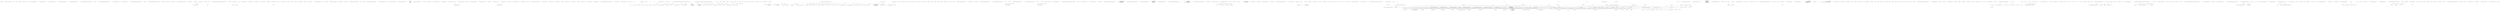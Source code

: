 digraph  {
n7 [label="CommonMark.Syntax.Block", span=""];
n0 [cluster="CommonMark.Syntax.Block.Block(CommonMark.Syntax.BlockTag, int, int)", label="Entry CommonMark.Syntax.Block.Block(CommonMark.Syntax.BlockTag, int, int)", span="9-9"];
n1 [cluster="CommonMark.Syntax.Block.Block(CommonMark.Syntax.BlockTag, int, int)", label="this.Tag = tag", span="11-11"];
n2 [cluster="CommonMark.Syntax.Block.Block(CommonMark.Syntax.BlockTag, int, int)", label="this.StartLine = startLine", span="12-12"];
n3 [cluster="CommonMark.Syntax.Block.Block(CommonMark.Syntax.BlockTag, int, int)", label="this.EndLine = startLine", span="13-13"];
n4 [cluster="CommonMark.Syntax.Block.Block(CommonMark.Syntax.BlockTag, int, int)", label="this.StartColumn = startColumn", span="14-14"];
n5 [cluster="CommonMark.Syntax.Block.Block(CommonMark.Syntax.BlockTag, int, int)", label="this.IsOpen = true", span="15-15"];
n6 [cluster="CommonMark.Syntax.Block.Block(CommonMark.Syntax.BlockTag, int, int)", label="Exit CommonMark.Syntax.Block.Block(CommonMark.Syntax.BlockTag, int, int)", span="9-9"];
m1_2 [cluster="CommonMark.CommonMarkException.CommonMarkException(string)", file="CommonMarkException.cs", label="Entry CommonMark.CommonMarkException.CommonMarkException(string)", span="26-26"];
m1_3 [cluster="CommonMark.CommonMarkException.CommonMarkException(string)", file="CommonMarkException.cs", label="Exit CommonMark.CommonMarkException.CommonMarkException(string)", span="26-26"];
m1_4 [cluster="CommonMark.CommonMarkException.CommonMarkException(string, System.Exception)", file="CommonMarkException.cs", label="Entry CommonMark.CommonMarkException.CommonMarkException(string, System.Exception)", span="27-27"];
m1_5 [cluster="CommonMark.CommonMarkException.CommonMarkException(string, System.Exception)", file="CommonMarkException.cs", label="Exit CommonMark.CommonMarkException.CommonMarkException(string, System.Exception)", span="27-27"];
m1_9 [cluster="CommonMark.CommonMarkException.CommonMarkException(string, CommonMark.Syntax.Block, System.Exception)", file="CommonMarkException.cs", label="Entry CommonMark.CommonMarkException.CommonMarkException(string, CommonMark.Syntax.Block, System.Exception)", span="32-32"];
m1_10 [cluster="CommonMark.CommonMarkException.CommonMarkException(string, CommonMark.Syntax.Block, System.Exception)", file="CommonMarkException.cs", label="this.BlockElement = block", span="34-34"];
m1_11 [cluster="CommonMark.CommonMarkException.CommonMarkException(string, CommonMark.Syntax.Block, System.Exception)", file="CommonMarkException.cs", label="Exit CommonMark.CommonMarkException.CommonMarkException(string, CommonMark.Syntax.Block, System.Exception)", span="32-32"];
m1_0 [cluster="CommonMark.CommonMarkException.CommonMarkException()", file="CommonMarkException.cs", label="Entry CommonMark.CommonMarkException.CommonMarkException()", span="25-25"];
m1_1 [cluster="CommonMark.CommonMarkException.CommonMarkException()", file="CommonMarkException.cs", label="Exit CommonMark.CommonMarkException.CommonMarkException()", span="25-25"];
m1_6 [cluster="CommonMark.CommonMarkException.CommonMarkException(string, CommonMark.Syntax.Inline, System.Exception)", file="CommonMarkException.cs", label="Entry CommonMark.CommonMarkException.CommonMarkException(string, CommonMark.Syntax.Inline, System.Exception)", span="28-28"];
m1_7 [cluster="CommonMark.CommonMarkException.CommonMarkException(string, CommonMark.Syntax.Inline, System.Exception)", file="CommonMarkException.cs", label="this.InlineElement = inline", span="30-30"];
m1_8 [cluster="CommonMark.CommonMarkException.CommonMarkException(string, CommonMark.Syntax.Inline, System.Exception)", file="CommonMarkException.cs", label="Exit CommonMark.CommonMarkException.CommonMarkException(string, CommonMark.Syntax.Inline, System.Exception)", span="28-28"];
m1_12 [file="CommonMarkException.cs", label="CommonMark.CommonMarkException", span=""];
m2_10 [cluster="object.MemberwiseClone()", file="CommonMarkSettings.cs", label="Entry object.MemberwiseClone()", span="0-0"];
m2_5 [cluster="System.Func<T, TResult>.Invoke(T)", file="CommonMarkSettings.cs", label="Entry System.Func<T, TResult>.Invoke(T)", span="0-0"];
m2_6 [cluster="CommonMark.CommonMarkException.CommonMarkException(string, System.Exception)", file="CommonMarkSettings.cs", label="Entry CommonMark.CommonMarkException.CommonMarkException(string, System.Exception)", span="27-27"];
m2_7 [cluster="CommonMark.CommonMarkSettings.Clone()", file="CommonMarkSettings.cs", label="Entry CommonMark.CommonMarkSettings.Clone()", span="72-72"];
m2_8 [cluster="CommonMark.CommonMarkSettings.Clone()", file="CommonMarkSettings.cs", label="return (CommonMarkSettings)this.MemberwiseClone();", span="74-74"];
m2_9 [cluster="CommonMark.CommonMarkSettings.Clone()", file="CommonMarkSettings.cs", label="Exit CommonMark.CommonMarkSettings.Clone()", span="72-72"];
m2_0 [cluster="lambda expression", file="CommonMarkSettings.cs", label="Entry lambda expression", span="44-54"];
m2_1 [cluster="lambda expression", file="CommonMarkSettings.cs", label="return orig(x);", span="48-48"];
m2_2 [cluster="lambda expression", file="CommonMarkSettings.cs", label=Exception, span="50-50"];
m2_3 [cluster="lambda expression", file="CommonMarkSettings.cs", label="throw new CommonMarkException(''An error occurred while executing the CommonMarkSettings.UriResolver delegate. View inner exception for details.'', ex);", span="52-52"];
m2_4 [cluster="lambda expression", file="CommonMarkSettings.cs", label="Exit lambda expression", span="44-54"];
m2_11 [file="CommonMarkSettings.cs", label=orig, span=""];
m2_12 [file="CommonMarkSettings.cs", label="CommonMark.CommonMarkSettings", span=""];
m4_10 [cluster="CommonMark.BString.bmidstr(string, int, int)", file="HtmlPrinter.cs", label="Entry CommonMark.BString.bmidstr(string, int, int)", span="40-40"];
m4_11 [cluster="CommonMark.BString.bmidstr(string, int, int)", file="HtmlPrinter.cs", label="left + len >= b.Length", span="42-42"];
m4_12 [cluster="CommonMark.BString.bmidstr(string, int, int)", file="HtmlPrinter.cs", label="return b.Substring(left);", span="43-43"];
m4_13 [cluster="CommonMark.BString.bmidstr(string, int, int)", file="HtmlPrinter.cs", label="return b.Substring(left, len);", span="45-45"];
m4_14 [cluster="CommonMark.BString.bmidstr(string, int, int)", file="HtmlPrinter.cs", label="Exit CommonMark.BString.bmidstr(string, int, int)", span="40-40"];
m4_5 [cluster="CommonMark.BString.binchr(string, int, string)", file="HtmlPrinter.cs", label="Entry CommonMark.BString.binchr(string, int, string)", span="29-29"];
m4_6 [cluster="CommonMark.BString.binchr(string, int, string)", file="HtmlPrinter.cs", label="return b0.IndexOfAny(b1.ToCharArray(), pos);", span="31-31"];
m4_7 [cluster="CommonMark.BString.binchr(string, int, string)", file="HtmlPrinter.cs", label="Exit CommonMark.BString.binchr(string, int, string)", span="29-29"];
m4_9 [cluster="string.IndexOfAny(char[], int)", file="HtmlPrinter.cs", label="Entry string.IndexOfAny(char[], int)", span="0-0"];
m4_0 [cluster="CommonMark.BString.bchar(string, int)", file="HtmlPrinter.cs", label="Entry CommonMark.BString.bchar(string, int)", span="16-16"];
m4_1 [cluster="CommonMark.BString.bchar(string, int)", file="HtmlPrinter.cs", label="data.Length <= pos", span="18-18"];
m4_3 [cluster="CommonMark.BString.bchar(string, int)", file="HtmlPrinter.cs", label="return data[pos];", span="20-20"];
m4_2 [cluster="CommonMark.BString.bchar(string, int)", file="HtmlPrinter.cs", label="return null;", span="19-19"];
m4_4 [cluster="CommonMark.BString.bchar(string, int)", file="HtmlPrinter.cs", label="Exit CommonMark.BString.bchar(string, int)", span="16-16"];
m4_16 [cluster="string.Substring(int, int)", file="HtmlPrinter.cs", label="Entry string.Substring(int, int)", span="0-0"];
m4_15 [cluster="string.Substring(int)", file="HtmlPrinter.cs", label="Entry string.Substring(int)", span="0-0"];
m4_8 [cluster="string.ToCharArray()", file="HtmlPrinter.cs", label="Entry string.ToCharArray()", span="0-0"];
m5_9 [cluster="CommonMark.Syntax.Inline.Inline(string)", file="Inline.cs", label="Entry CommonMark.Syntax.Inline.Inline(string)", span="23-23"];
m5_10 [cluster="CommonMark.Syntax.Inline.Inline(string)", file="Inline.cs", label="this.LiteralContent = content", span="28-28"];
m5_11 [cluster="CommonMark.Syntax.Inline.Inline(string)", file="Inline.cs", label="Exit CommonMark.Syntax.Inline.Inline(string)", span="23-23"];
m5_5 [cluster="CommonMark.Syntax.Inline.Inline(CommonMark.Syntax.InlineTag, string)", file="Inline.cs", label="Entry CommonMark.Syntax.Inline.Inline(CommonMark.Syntax.InlineTag, string)", span="17-17"];
m5_6 [cluster="CommonMark.Syntax.Inline.Inline(CommonMark.Syntax.InlineTag, string)", file="Inline.cs", label="this.Tag = tag", span="19-19"];
m5_7 [cluster="CommonMark.Syntax.Inline.Inline(CommonMark.Syntax.InlineTag, string)", file="Inline.cs", label="this.LiteralContent = content", span="20-20"];
m5_8 [cluster="CommonMark.Syntax.Inline.Inline(CommonMark.Syntax.InlineTag, string)", file="Inline.cs", label="Exit CommonMark.Syntax.Inline.Inline(CommonMark.Syntax.InlineTag, string)", span="17-17"];
m5_0 [cluster="CommonMark.Syntax.Inline.Inline()", file="Inline.cs", label="Entry CommonMark.Syntax.Inline.Inline()", span="8-8"];
m5_1 [cluster="CommonMark.Syntax.Inline.Inline()", file="Inline.cs", label="Exit CommonMark.Syntax.Inline.Inline()", span="8-8"];
m5_12 [cluster="CommonMark.Syntax.Inline.Inline(CommonMark.Syntax.InlineTag, CommonMark.Syntax.Inline)", file="Inline.cs", label="Entry CommonMark.Syntax.Inline.Inline(CommonMark.Syntax.InlineTag, CommonMark.Syntax.Inline)", span="31-31"];
m5_13 [cluster="CommonMark.Syntax.Inline.Inline(CommonMark.Syntax.InlineTag, CommonMark.Syntax.Inline)", file="Inline.cs", label="this.Tag = tag", span="33-33"];
m5_14 [cluster="CommonMark.Syntax.Inline.Inline(CommonMark.Syntax.InlineTag, CommonMark.Syntax.Inline)", file="Inline.cs", label="this.FirstChild = content", span="34-34"];
m5_15 [cluster="CommonMark.Syntax.Inline.Inline(CommonMark.Syntax.InlineTag, CommonMark.Syntax.Inline)", file="Inline.cs", label="Exit CommonMark.Syntax.Inline.Inline(CommonMark.Syntax.InlineTag, CommonMark.Syntax.Inline)", span="31-31"];
m5_2 [cluster="CommonMark.Syntax.Inline.Inline(CommonMark.Syntax.InlineTag)", file="Inline.cs", label="Entry CommonMark.Syntax.Inline.Inline(CommonMark.Syntax.InlineTag)", span="12-12"];
m5_3 [cluster="CommonMark.Syntax.Inline.Inline(CommonMark.Syntax.InlineTag)", file="Inline.cs", label="this.Tag = tag", span="14-14"];
m5_4 [cluster="CommonMark.Syntax.Inline.Inline(CommonMark.Syntax.InlineTag)", file="Inline.cs", label="Exit CommonMark.Syntax.Inline.Inline(CommonMark.Syntax.InlineTag)", span="12-12"];
m5_16 [cluster="CommonMark.Syntax.Inline.CreateLink(CommonMark.Syntax.Inline, string, string)", file="Inline.cs", label="Entry CommonMark.Syntax.Inline.CreateLink(CommonMark.Syntax.Inline, string, string)", span="37-37"];
m5_17 [cluster="CommonMark.Syntax.Inline.CreateLink(CommonMark.Syntax.Inline, string, string)", color=green, community=0, file="Inline.cs", label="return new Inline()\r\n            {\r\n                Tag = InlineTag.Link,\r\n                FirstChild = label,\r\n                TargetUrl = url,\r\n                LiteralContent = title\r\n            };", prediction=0, span="63-69"];
m5_23 [cluster="CommonMark.Syntax.Inline.CreateLink(CommonMark.Syntax.Inline, string, string)", file="Inline.cs", label="Exit CommonMark.Syntax.Inline.CreateLink(CommonMark.Syntax.Inline, string, string)", span="37-37"];
m5_24 [file="Inline.cs", label="CommonMark.Syntax.Inline", span=""];
m7_10 [cluster="CommonMark.Tests.Helpers.Tidy(string)", file="InlineMethods.cs", label="Entry CommonMark.Tests.Helpers.Tidy(string)", span="42-42"];
m7_12 [cluster="CommonMark.Tests.EmphasisTests.UnderscoreWithinEmphasis2()", file="InlineMethods.cs", label="Entry CommonMark.Tests.EmphasisTests.UnderscoreWithinEmphasis2()", span="33-33"];
m7_13 [cluster="CommonMark.Tests.EmphasisTests.UnderscoreWithinEmphasis2()", file="InlineMethods.cs", label="var commonMark = Helpers.Normalize(''*a _b _c d_ e*'')", span="38-38"];
m7_14 [cluster="CommonMark.Tests.EmphasisTests.UnderscoreWithinEmphasis2()", file="InlineMethods.cs", label="var expected = Helpers.Normalize(''<p><em>a _b <em>c d</em> e</em></p>'')", span="39-39"];
m7_15 [cluster="CommonMark.Tests.EmphasisTests.UnderscoreWithinEmphasis2()", file="InlineMethods.cs", label="var actual = CommonMarkConverter.Convert(commonMark)", span="42-42"];
m7_17 [cluster="CommonMark.Tests.EmphasisTests.UnderscoreWithinEmphasis2()", file="InlineMethods.cs", label="Assert.AreEqual(Helpers.Tidy(expected), Helpers.Tidy(actual))", span="46-46"];
m7_16 [cluster="CommonMark.Tests.EmphasisTests.UnderscoreWithinEmphasis2()", file="InlineMethods.cs", label="Helpers.LogValue(''Actual'', actual)", span="45-45"];
m7_18 [cluster="CommonMark.Tests.EmphasisTests.UnderscoreWithinEmphasis2()", file="InlineMethods.cs", label="Exit CommonMark.Tests.EmphasisTests.UnderscoreWithinEmphasis2()", span="33-33"];
m7_0 [cluster="CommonMark.Tests.EmphasisTests.UnderscoreWithinEmphasis()", file="InlineMethods.cs", label="Entry CommonMark.Tests.EmphasisTests.UnderscoreWithinEmphasis()", span="14-14"];
m7_1 [cluster="CommonMark.Tests.EmphasisTests.UnderscoreWithinEmphasis()", file="InlineMethods.cs", label="var commonMark = Helpers.Normalize(''*_*_'')", span="20-20"];
m7_2 [cluster="CommonMark.Tests.EmphasisTests.UnderscoreWithinEmphasis()", file="InlineMethods.cs", label="var expected = Helpers.Normalize(''<p><em>_</em>_</p>'')", span="21-21"];
m7_3 [cluster="CommonMark.Tests.EmphasisTests.UnderscoreWithinEmphasis()", file="InlineMethods.cs", label="var actual = CommonMarkConverter.Convert(commonMark)", span="24-24"];
m7_5 [cluster="CommonMark.Tests.EmphasisTests.UnderscoreWithinEmphasis()", file="InlineMethods.cs", label="Assert.AreEqual(Helpers.Tidy(expected), Helpers.Tidy(actual))", span="28-28"];
m7_4 [cluster="CommonMark.Tests.EmphasisTests.UnderscoreWithinEmphasis()", file="InlineMethods.cs", label="Helpers.LogValue(''Actual'', actual)", span="27-27"];
m7_6 [cluster="CommonMark.Tests.EmphasisTests.UnderscoreWithinEmphasis()", file="InlineMethods.cs", label="Exit CommonMark.Tests.EmphasisTests.UnderscoreWithinEmphasis()", span="14-14"];
m7_7 [cluster="CommonMark.Tests.Helpers.Normalize(string)", file="InlineMethods.cs", label="Entry CommonMark.Tests.Helpers.Normalize(string)", span="35-35"];
m7_11 [cluster="Unk.AreEqual", file="InlineMethods.cs", label="Entry Unk.AreEqual", span=""];
m7_8 [cluster="CommonMark.CommonMarkConverter.Convert(string, CommonMark.CommonMarkSettings)", file="InlineMethods.cs", label="Entry CommonMark.CommonMarkConverter.Convert(string, CommonMark.CommonMarkSettings)", span="207-207"];
m7_9 [cluster="CommonMark.Tests.Helpers.LogValue(string, string)", file="InlineMethods.cs", label="Entry CommonMark.Tests.Helpers.LogValue(string, string)", span="98-98"];
m12_81 [cluster="System.IO.TextWriter.WriteLine(string, object)", file="Printer.cs", label="Entry System.IO.TextWriter.WriteLine(string, object)", span="0-0"];
m12_23 [cluster="System.Text.StringBuilder.Append(string)", file="Printer.cs", label="Entry System.Text.StringBuilder.Append(string)", span="0-0"];
m12_76 [cluster="string.String(char, int)", file="Printer.cs", label="Entry string.String(char, int)", span="0-0"];
m12_87 [cluster="System.Collections.Generic.Stack<T>.Pop()", file="Printer.cs", label="Entry System.Collections.Generic.Stack<T>.Pop()", span="0-0"];
m12_22 [cluster="System.Text.StringBuilder.StringBuilder()", file="Printer.cs", label="Entry System.Text.StringBuilder.StringBuilder()", span="0-0"];
m12_125 [cluster="System.Enum.ToString()", file="Printer.cs", label="Entry System.Enum.ToString()", span="0-0"];
m12_25 [cluster="System.Text.StringBuilder.ToString()", file="Printer.cs", label="Entry System.Text.StringBuilder.ToString()", span="0-0"];
m12_80 [cluster="System.IO.TextWriter.WriteLine(string, object, object)", file="Printer.cs", label="Entry System.IO.TextWriter.WriteLine(string, object, object)", span="0-0"];
m12_24 [cluster="System.Text.StringBuilder.Append(char)", file="Printer.cs", label="Entry System.Text.StringBuilder.Append(char)", span="0-0"];
m12_83 [cluster="CommonMark.CommonMarkException.CommonMarkException(string, CommonMark.Syntax.Block, System.Exception)", file="Printer.cs", label="Entry CommonMark.CommonMarkException.CommonMarkException(string, CommonMark.Syntax.Block, System.Exception)", span="32-32"];
m12_82 [cluster="CommonMark.Syntax.StringContent.ToString()", file="Printer.cs", label="Entry CommonMark.Syntax.StringContent.ToString()", span="50-50"];
m12_0 [cluster="CommonMark.Formatter.Printer.format_str(string)", file="Printer.cs", label="Entry CommonMark.Formatter.Printer.format_str(string)", span="9-9"];
m12_1 [cluster="CommonMark.Formatter.Printer.format_str(string)", file="Printer.cs", label="s == null", span="11-11"];
m12_4 [cluster="CommonMark.Formatter.Printer.format_str(string)", file="Printer.cs", label="int len = s.Length", span="15-15"];
m12_9 [cluster="CommonMark.Formatter.Printer.format_str(string)", file="Printer.cs", label="c = s[pos]", span="21-21"];
m12_2 [cluster="CommonMark.Formatter.Printer.format_str(string)", file="Printer.cs", label="return string.Empty;", span="12-12"];
m12_3 [cluster="CommonMark.Formatter.Printer.format_str(string)", file="Printer.cs", label="int pos = 0", span="14-14"];
m12_8 [cluster="CommonMark.Formatter.Printer.format_str(string)", file="Printer.cs", label="pos < len", span="19-19"];
m12_18 [cluster="CommonMark.Formatter.Printer.format_str(string)", file="Printer.cs", label="pos++", span="37-37"];
m12_5 [cluster="CommonMark.Formatter.Printer.format_str(string)", file="Printer.cs", label="StringBuilder result = new StringBuilder()", span="16-16"];
m12_6 [cluster="CommonMark.Formatter.Printer.format_str(string)", file="Printer.cs", label="char c", span="17-17"];
m12_7 [cluster="CommonMark.Formatter.Printer.format_str(string)", file="Printer.cs", label="result.Append(''\'''')", span="18-18"];
m12_12 [cluster="CommonMark.Formatter.Printer.format_str(string)", file="Printer.cs", label="result.Append(''\\n'')", span="25-25"];
m12_14 [cluster="CommonMark.Formatter.Printer.format_str(string)", file="Printer.cs", label="result.Append(''\\\'''')", span="28-28"];
m12_16 [cluster="CommonMark.Formatter.Printer.format_str(string)", file="Printer.cs", label="result.Append(''\\\\'')", span="31-31"];
m12_17 [cluster="CommonMark.Formatter.Printer.format_str(string)", file="Printer.cs", label="result.Append(c)", span="34-34"];
m12_19 [cluster="CommonMark.Formatter.Printer.format_str(string)", file="Printer.cs", label="result.Append(''\'''')", span="39-39"];
m12_20 [cluster="CommonMark.Formatter.Printer.format_str(string)", file="Printer.cs", label="return result.ToString();", span="40-40"];
m12_10 [cluster="CommonMark.Formatter.Printer.format_str(string)", file="Printer.cs", label=c, span="22-22"];
m12_11 [cluster="CommonMark.Formatter.Printer.format_str(string)", file="Printer.cs", label="'\n'", span="24-24"];
m12_13 [cluster="CommonMark.Formatter.Printer.format_str(string)", file="Printer.cs", label="''''", span="27-27"];
m12_15 [cluster="CommonMark.Formatter.Printer.format_str(string)", file="Printer.cs", label="'\\'", span="30-30"];
m12_21 [cluster="CommonMark.Formatter.Printer.format_str(string)", file="Printer.cs", label="Exit CommonMark.Formatter.Printer.format_str(string)", span="9-9"];
m12_78 [cluster="System.IO.TextWriter.WriteLine(string)", file="Printer.cs", label="Entry System.IO.TextWriter.WriteLine(string)", span="0-0"];
m12_124 [cluster="CommonMark.Formatter.Printer.PrintInlines(System.IO.TextWriter, CommonMark.Syntax.Inline, int, System.Collections.Generic.Stack<CommonMark.Formatter.Printer.InlineStackEntry>)", file="Printer.cs", label="Exit CommonMark.Formatter.Printer.PrintInlines(System.IO.TextWriter, CommonMark.Syntax.Inline, int, System.Collections.Generic.Stack<CommonMark.Formatter.Printer.InlineStackEntry>)", span="155-155"];
m12_84 [cluster="CommonMark.Formatter.Printer.PrintInlines(System.IO.TextWriter, CommonMark.Syntax.Inline, int, System.Collections.Generic.Stack<CommonMark.Formatter.Printer.InlineStackEntry>)", file="Printer.cs", label="Entry CommonMark.Formatter.Printer.PrintInlines(System.IO.TextWriter, CommonMark.Syntax.Inline, int, System.Collections.Generic.Stack<CommonMark.Formatter.Printer.InlineStackEntry>)", span="155-155"];
m12_88 [cluster="CommonMark.Formatter.Printer.PrintInlines(System.IO.TextWriter, CommonMark.Syntax.Inline, int, System.Collections.Generic.Stack<CommonMark.Formatter.Printer.InlineStackEntry>)", file="Printer.cs", label="inline != null", span="157-157"];
m12_89 [cluster="CommonMark.Formatter.Printer.PrintInlines(System.IO.TextWriter, CommonMark.Syntax.Inline, int, System.Collections.Generic.Stack<CommonMark.Formatter.Printer.InlineStackEntry>)", file="Printer.cs", label="writer.Write(new string(' ', indent))", span="159-159"];
m12_90 [cluster="CommonMark.Formatter.Printer.PrintInlines(System.IO.TextWriter, CommonMark.Syntax.Inline, int, System.Collections.Generic.Stack<CommonMark.Formatter.Printer.InlineStackEntry>)", file="Printer.cs", label="inline.Tag", span="161-161"];
m12_92 [cluster="CommonMark.Formatter.Printer.PrintInlines(System.IO.TextWriter, CommonMark.Syntax.Inline, int, System.Collections.Generic.Stack<CommonMark.Formatter.Printer.InlineStackEntry>)", file="Printer.cs", label="writer.WriteLine(''str {0}'', format_str(inline.LiteralContent))", span="164-164"];
m12_94 [cluster="CommonMark.Formatter.Printer.PrintInlines(System.IO.TextWriter, CommonMark.Syntax.Inline, int, System.Collections.Generic.Stack<CommonMark.Formatter.Printer.InlineStackEntry>)", file="Printer.cs", label="writer.WriteLine(''linebreak'')", span="168-168"];
m12_96 [cluster="CommonMark.Formatter.Printer.PrintInlines(System.IO.TextWriter, CommonMark.Syntax.Inline, int, System.Collections.Generic.Stack<CommonMark.Formatter.Printer.InlineStackEntry>)", file="Printer.cs", label="writer.WriteLine(''softbreak'')", span="172-172"];
m12_98 [cluster="CommonMark.Formatter.Printer.PrintInlines(System.IO.TextWriter, CommonMark.Syntax.Inline, int, System.Collections.Generic.Stack<CommonMark.Formatter.Printer.InlineStackEntry>)", file="Printer.cs", label="writer.WriteLine(''code {0}'', format_str(inline.LiteralContent))", span="176-176"];
m12_100 [cluster="CommonMark.Formatter.Printer.PrintInlines(System.IO.TextWriter, CommonMark.Syntax.Inline, int, System.Collections.Generic.Stack<CommonMark.Formatter.Printer.InlineStackEntry>)", file="Printer.cs", label="writer.WriteLine(''html {0}'', format_str(inline.LiteralContent))", span="180-180"];
m12_102 [cluster="CommonMark.Formatter.Printer.PrintInlines(System.IO.TextWriter, CommonMark.Syntax.Inline, int, System.Collections.Generic.Stack<CommonMark.Formatter.Printer.InlineStackEntry>)", color=green, community=0, file="Printer.cs", label="writer.WriteLine(''link url={0} title={1}'',\r\n                               format_str(inline.TargetUrl),\r\n                               format_str(inline.LiteralContent))", prediction=1, span="184-186"];
m12_104 [cluster="CommonMark.Formatter.Printer.PrintInlines(System.IO.TextWriter, CommonMark.Syntax.Inline, int, System.Collections.Generic.Stack<CommonMark.Formatter.Printer.InlineStackEntry>)", color=green, community=0, file="Printer.cs", label="writer.WriteLine(''image url={0} title={1}'',\r\n                               format_str(inline.TargetUrl),\r\n                               format_str(inline.LiteralContent))", prediction=1, span="190-192"];
m12_106 [cluster="CommonMark.Formatter.Printer.PrintInlines(System.IO.TextWriter, CommonMark.Syntax.Inline, int, System.Collections.Generic.Stack<CommonMark.Formatter.Printer.InlineStackEntry>)", file="Printer.cs", label="writer.WriteLine(''strong'')", span="196-196"];
m12_108 [cluster="CommonMark.Formatter.Printer.PrintInlines(System.IO.TextWriter, CommonMark.Syntax.Inline, int, System.Collections.Generic.Stack<CommonMark.Formatter.Printer.InlineStackEntry>)", file="Printer.cs", label="writer.WriteLine(''emph'')", span="200-200"];
m12_110 [cluster="CommonMark.Formatter.Printer.PrintInlines(System.IO.TextWriter, CommonMark.Syntax.Inline, int, System.Collections.Generic.Stack<CommonMark.Formatter.Printer.InlineStackEntry>)", file="Printer.cs", label="writer.WriteLine(''del'')", span="204-204"];
m12_111 [cluster="CommonMark.Formatter.Printer.PrintInlines(System.IO.TextWriter, CommonMark.Syntax.Inline, int, System.Collections.Generic.Stack<CommonMark.Formatter.Printer.InlineStackEntry>)", file="Printer.cs", label="writer.WriteLine(''unknown: '' + inline.Tag.ToString())", span="208-208"];
m12_112 [cluster="CommonMark.Formatter.Printer.PrintInlines(System.IO.TextWriter, CommonMark.Syntax.Inline, int, System.Collections.Generic.Stack<CommonMark.Formatter.Printer.InlineStackEntry>)", file="Printer.cs", label="inline.FirstChild != null", span="212-212"];
m12_113 [cluster="CommonMark.Formatter.Printer.PrintInlines(System.IO.TextWriter, CommonMark.Syntax.Inline, int, System.Collections.Generic.Stack<CommonMark.Formatter.Printer.InlineStackEntry>)", file="Printer.cs", label="inline.NextSibling != null", span="214-214"];
m12_114 [cluster="CommonMark.Formatter.Printer.PrintInlines(System.IO.TextWriter, CommonMark.Syntax.Inline, int, System.Collections.Generic.Stack<CommonMark.Formatter.Printer.InlineStackEntry>)", file="Printer.cs", label="stack.Push(new InlineStackEntry(indent, inline.NextSibling))", span="215-215"];
m12_115 [cluster="CommonMark.Formatter.Printer.PrintInlines(System.IO.TextWriter, CommonMark.Syntax.Inline, int, System.Collections.Generic.Stack<CommonMark.Formatter.Printer.InlineStackEntry>)", file="Printer.cs", label="indent += 2", span="217-217"];
m12_116 [cluster="CommonMark.Formatter.Printer.PrintInlines(System.IO.TextWriter, CommonMark.Syntax.Inline, int, System.Collections.Generic.Stack<CommonMark.Formatter.Printer.InlineStackEntry>)", file="Printer.cs", label="inline = inline.FirstChild", span="218-218"];
m12_117 [cluster="CommonMark.Formatter.Printer.PrintInlines(System.IO.TextWriter, CommonMark.Syntax.Inline, int, System.Collections.Generic.Stack<CommonMark.Formatter.Printer.InlineStackEntry>)", file="Printer.cs", label="inline.NextSibling != null", span="220-220"];
m12_118 [cluster="CommonMark.Formatter.Printer.PrintInlines(System.IO.TextWriter, CommonMark.Syntax.Inline, int, System.Collections.Generic.Stack<CommonMark.Formatter.Printer.InlineStackEntry>)", file="Printer.cs", label="inline = inline.NextSibling", span="222-222"];
m12_119 [cluster="CommonMark.Formatter.Printer.PrintInlines(System.IO.TextWriter, CommonMark.Syntax.Inline, int, System.Collections.Generic.Stack<CommonMark.Formatter.Printer.InlineStackEntry>)", file="Printer.cs", label="stack.Count > 0", span="224-224"];
m12_120 [cluster="CommonMark.Formatter.Printer.PrintInlines(System.IO.TextWriter, CommonMark.Syntax.Inline, int, System.Collections.Generic.Stack<CommonMark.Formatter.Printer.InlineStackEntry>)", file="Printer.cs", label="var entry = stack.Pop()", span="226-226"];
m12_91 [cluster="CommonMark.Formatter.Printer.PrintInlines(System.IO.TextWriter, CommonMark.Syntax.Inline, int, System.Collections.Generic.Stack<CommonMark.Formatter.Printer.InlineStackEntry>)", file="Printer.cs", label="InlineTag.String", span="163-163"];
m12_93 [cluster="CommonMark.Formatter.Printer.PrintInlines(System.IO.TextWriter, CommonMark.Syntax.Inline, int, System.Collections.Generic.Stack<CommonMark.Formatter.Printer.InlineStackEntry>)", file="Printer.cs", label="InlineTag.LineBreak", span="167-167"];
m12_95 [cluster="CommonMark.Formatter.Printer.PrintInlines(System.IO.TextWriter, CommonMark.Syntax.Inline, int, System.Collections.Generic.Stack<CommonMark.Formatter.Printer.InlineStackEntry>)", file="Printer.cs", label="InlineTag.SoftBreak", span="171-171"];
m12_97 [cluster="CommonMark.Formatter.Printer.PrintInlines(System.IO.TextWriter, CommonMark.Syntax.Inline, int, System.Collections.Generic.Stack<CommonMark.Formatter.Printer.InlineStackEntry>)", file="Printer.cs", label="InlineTag.Code", span="175-175"];
m12_99 [cluster="CommonMark.Formatter.Printer.PrintInlines(System.IO.TextWriter, CommonMark.Syntax.Inline, int, System.Collections.Generic.Stack<CommonMark.Formatter.Printer.InlineStackEntry>)", file="Printer.cs", label="InlineTag.RawHtml", span="179-179"];
m12_101 [cluster="CommonMark.Formatter.Printer.PrintInlines(System.IO.TextWriter, CommonMark.Syntax.Inline, int, System.Collections.Generic.Stack<CommonMark.Formatter.Printer.InlineStackEntry>)", file="Printer.cs", label="InlineTag.Link", span="183-183"];
m12_103 [cluster="CommonMark.Formatter.Printer.PrintInlines(System.IO.TextWriter, CommonMark.Syntax.Inline, int, System.Collections.Generic.Stack<CommonMark.Formatter.Printer.InlineStackEntry>)", file="Printer.cs", label="InlineTag.Image", span="189-189"];
m12_105 [cluster="CommonMark.Formatter.Printer.PrintInlines(System.IO.TextWriter, CommonMark.Syntax.Inline, int, System.Collections.Generic.Stack<CommonMark.Formatter.Printer.InlineStackEntry>)", file="Printer.cs", label="InlineTag.Strong", span="195-195"];
m12_107 [cluster="CommonMark.Formatter.Printer.PrintInlines(System.IO.TextWriter, CommonMark.Syntax.Inline, int, System.Collections.Generic.Stack<CommonMark.Formatter.Printer.InlineStackEntry>)", file="Printer.cs", label="InlineTag.Emphasis", span="199-199"];
m12_109 [cluster="CommonMark.Formatter.Printer.PrintInlines(System.IO.TextWriter, CommonMark.Syntax.Inline, int, System.Collections.Generic.Stack<CommonMark.Formatter.Printer.InlineStackEntry>)", file="Printer.cs", label="InlineTag.Strikethrough", span="203-203"];
m12_123 [cluster="CommonMark.Formatter.Printer.PrintInlines(System.IO.TextWriter, CommonMark.Syntax.Inline, int, System.Collections.Generic.Stack<CommonMark.Formatter.Printer.InlineStackEntry>)", file="Printer.cs", label="inline = null", span="232-232"];
m12_121 [cluster="CommonMark.Formatter.Printer.PrintInlines(System.IO.TextWriter, CommonMark.Syntax.Inline, int, System.Collections.Generic.Stack<CommonMark.Formatter.Printer.InlineStackEntry>)", file="Printer.cs", label="indent = entry.Indent", span="227-227"];
m12_122 [cluster="CommonMark.Formatter.Printer.PrintInlines(System.IO.TextWriter, CommonMark.Syntax.Inline, int, System.Collections.Generic.Stack<CommonMark.Formatter.Printer.InlineStackEntry>)", file="Printer.cs", label="inline = entry.Target", span="228-228"];
m12_86 [cluster="System.Collections.Generic.Stack<T>.Push(T)", file="Printer.cs", label="Entry System.Collections.Generic.Stack<T>.Push(T)", span="0-0"];
m12_28 [cluster="CommonMark.Formatter.Printer.PrintBlocks(System.IO.TextWriter, CommonMark.Syntax.Block, int)", file="Printer.cs", label="var inlineStack = new Stack<InlineStackEntry>()", span="49-49"];
m12_26 [cluster="CommonMark.Formatter.Printer.PrintBlocks(System.IO.TextWriter, CommonMark.Syntax.Block, int)", file="Printer.cs", label="Entry CommonMark.Formatter.Printer.PrintBlocks(System.IO.TextWriter, CommonMark.Syntax.Block, int)", span="46-46"];
m12_27 [cluster="CommonMark.Formatter.Printer.PrintBlocks(System.IO.TextWriter, CommonMark.Syntax.Block, int)", file="Printer.cs", label="var stack = new Stack<BlockStackEntry>()", span="48-48"];
m12_29 [cluster="CommonMark.Formatter.Printer.PrintBlocks(System.IO.TextWriter, CommonMark.Syntax.Block, int)", file="Printer.cs", label="block != null", span="51-51"];
m12_30 [cluster="CommonMark.Formatter.Printer.PrintBlocks(System.IO.TextWriter, CommonMark.Syntax.Block, int)", file="Printer.cs", label="writer.Write(new string(' ', indent))", span="53-53"];
m12_31 [cluster="CommonMark.Formatter.Printer.PrintBlocks(System.IO.TextWriter, CommonMark.Syntax.Block, int)", file="Printer.cs", label="block.Tag", span="55-55"];
m12_33 [cluster="CommonMark.Formatter.Printer.PrintBlocks(System.IO.TextWriter, CommonMark.Syntax.Block, int)", file="Printer.cs", label="writer.WriteLine(''document'')", span="58-58"];
m12_35 [cluster="CommonMark.Formatter.Printer.PrintBlocks(System.IO.TextWriter, CommonMark.Syntax.Block, int)", file="Printer.cs", label="writer.WriteLine(''block_quote'')", span="62-62"];
m12_37 [cluster="CommonMark.Formatter.Printer.PrintBlocks(System.IO.TextWriter, CommonMark.Syntax.Block, int)", file="Printer.cs", label="writer.WriteLine(''list_item'')", span="66-66"];
m12_39 [cluster="CommonMark.Formatter.Printer.PrintBlocks(System.IO.TextWriter, CommonMark.Syntax.Block, int)", file="Printer.cs", label="var data = block.ListData", span="70-70"];
m12_41 [cluster="CommonMark.Formatter.Printer.PrintBlocks(System.IO.TextWriter, CommonMark.Syntax.Block, int)", file="Printer.cs", label="writer.WriteLine(''list (type=ordered tight={0} start={1} delim={2})'',\r\n                                 data.IsTight,\r\n                                 data.Start,\r\n                                 data.Delimiter)", span="73-76"];
m12_42 [cluster="CommonMark.Formatter.Printer.PrintBlocks(System.IO.TextWriter, CommonMark.Syntax.Block, int)", file="Printer.cs", label="writer.WriteLine(''list (type=bullet tight={0} bullet_char={1})'',\r\n                                 data.IsTight,\r\n                                 data.BulletChar)", span="80-82"];
m12_44 [cluster="CommonMark.Formatter.Printer.PrintBlocks(System.IO.TextWriter, CommonMark.Syntax.Block, int)", file="Printer.cs", label="writer.WriteLine(''atx_header (level={0})'', block.HeaderLevel)", span="87-87"];
m12_46 [cluster="CommonMark.Formatter.Printer.PrintBlocks(System.IO.TextWriter, CommonMark.Syntax.Block, int)", file="Printer.cs", label="writer.WriteLine(''setext_header (level={0})'', block.HeaderLevel)", span="91-91"];
m12_48 [cluster="CommonMark.Formatter.Printer.PrintBlocks(System.IO.TextWriter, CommonMark.Syntax.Block, int)", file="Printer.cs", label="writer.WriteLine(''paragraph'')", span="95-95"];
m12_50 [cluster="CommonMark.Formatter.Printer.PrintBlocks(System.IO.TextWriter, CommonMark.Syntax.Block, int)", file="Printer.cs", label="writer.WriteLine(''hrule'')", span="99-99"];
m12_52 [cluster="CommonMark.Formatter.Printer.PrintBlocks(System.IO.TextWriter, CommonMark.Syntax.Block, int)", file="Printer.cs", label="writer.WriteLine(''indented_code {0}'', format_str(block.StringContent.ToString()))", span="103-103"];
m12_54 [cluster="CommonMark.Formatter.Printer.PrintBlocks(System.IO.TextWriter, CommonMark.Syntax.Block, int)", file="Printer.cs", label="writer.WriteLine(''fenced_code length={0} info={1} {2}'',\r\n                               block.FencedCodeData.FenceLength,\r\n                               format_str(block.FencedCodeData.Info),\r\n                               format_str(block.StringContent.ToString()))", span="107-110"];
m12_56 [cluster="CommonMark.Formatter.Printer.PrintBlocks(System.IO.TextWriter, CommonMark.Syntax.Block, int)", file="Printer.cs", label="writer.WriteLine(''html_block {0}'', format_str(block.StringContent.ToString()))", span="114-114"];
m12_58 [cluster="CommonMark.Formatter.Printer.PrintBlocks(System.IO.TextWriter, CommonMark.Syntax.Block, int)", file="Printer.cs", label="writer.WriteLine(''reference_def'')", span="118-118"];
m12_59 [cluster="CommonMark.Formatter.Printer.PrintBlocks(System.IO.TextWriter, CommonMark.Syntax.Block, int)", file="Printer.cs", label="throw new CommonMarkException(''Block type '' + block.Tag + '' is not supported.'', block);", span="122-122"];
m12_60 [cluster="CommonMark.Formatter.Printer.PrintBlocks(System.IO.TextWriter, CommonMark.Syntax.Block, int)", file="Printer.cs", label="block.InlineContent != null", span="125-125"];
m12_61 [cluster="CommonMark.Formatter.Printer.PrintBlocks(System.IO.TextWriter, CommonMark.Syntax.Block, int)", file="Printer.cs", label="PrintInlines(writer, block.InlineContent, indent + 2, inlineStack)", span="127-127"];
m12_62 [cluster="CommonMark.Formatter.Printer.PrintBlocks(System.IO.TextWriter, CommonMark.Syntax.Block, int)", file="Printer.cs", label="block.FirstChild != null", span="130-130"];
m12_63 [cluster="CommonMark.Formatter.Printer.PrintBlocks(System.IO.TextWriter, CommonMark.Syntax.Block, int)", file="Printer.cs", label="block.NextSibling != null", span="132-132"];
m12_64 [cluster="CommonMark.Formatter.Printer.PrintBlocks(System.IO.TextWriter, CommonMark.Syntax.Block, int)", file="Printer.cs", label="stack.Push(new BlockStackEntry(indent, block.NextSibling))", span="133-133"];
m12_65 [cluster="CommonMark.Formatter.Printer.PrintBlocks(System.IO.TextWriter, CommonMark.Syntax.Block, int)", file="Printer.cs", label="indent += 2", span="135-135"];
m12_66 [cluster="CommonMark.Formatter.Printer.PrintBlocks(System.IO.TextWriter, CommonMark.Syntax.Block, int)", file="Printer.cs", label="block = block.FirstChild", span="136-136"];
m12_67 [cluster="CommonMark.Formatter.Printer.PrintBlocks(System.IO.TextWriter, CommonMark.Syntax.Block, int)", file="Printer.cs", label="block.NextSibling != null", span="138-138"];
m12_68 [cluster="CommonMark.Formatter.Printer.PrintBlocks(System.IO.TextWriter, CommonMark.Syntax.Block, int)", file="Printer.cs", label="block = block.NextSibling", span="140-140"];
m12_69 [cluster="CommonMark.Formatter.Printer.PrintBlocks(System.IO.TextWriter, CommonMark.Syntax.Block, int)", file="Printer.cs", label="stack.Count > 0", span="142-142"];
m12_70 [cluster="CommonMark.Formatter.Printer.PrintBlocks(System.IO.TextWriter, CommonMark.Syntax.Block, int)", file="Printer.cs", label="var entry = stack.Pop()", span="144-144"];
m12_32 [cluster="CommonMark.Formatter.Printer.PrintBlocks(System.IO.TextWriter, CommonMark.Syntax.Block, int)", file="Printer.cs", label="BlockTag.Document", span="57-57"];
m12_34 [cluster="CommonMark.Formatter.Printer.PrintBlocks(System.IO.TextWriter, CommonMark.Syntax.Block, int)", file="Printer.cs", label="BlockTag.BlockQuote", span="61-61"];
m12_36 [cluster="CommonMark.Formatter.Printer.PrintBlocks(System.IO.TextWriter, CommonMark.Syntax.Block, int)", file="Printer.cs", label="BlockTag.ListItem", span="65-65"];
m12_38 [cluster="CommonMark.Formatter.Printer.PrintBlocks(System.IO.TextWriter, CommonMark.Syntax.Block, int)", file="Printer.cs", label="BlockTag.List", span="69-69"];
m12_43 [cluster="CommonMark.Formatter.Printer.PrintBlocks(System.IO.TextWriter, CommonMark.Syntax.Block, int)", file="Printer.cs", label="BlockTag.AtxHeader", span="86-86"];
m12_45 [cluster="CommonMark.Formatter.Printer.PrintBlocks(System.IO.TextWriter, CommonMark.Syntax.Block, int)", file="Printer.cs", label="BlockTag.SETextHeader", span="90-90"];
m12_47 [cluster="CommonMark.Formatter.Printer.PrintBlocks(System.IO.TextWriter, CommonMark.Syntax.Block, int)", file="Printer.cs", label="BlockTag.Paragraph", span="94-94"];
m12_49 [cluster="CommonMark.Formatter.Printer.PrintBlocks(System.IO.TextWriter, CommonMark.Syntax.Block, int)", file="Printer.cs", label="BlockTag.HorizontalRuler", span="98-98"];
m12_51 [cluster="CommonMark.Formatter.Printer.PrintBlocks(System.IO.TextWriter, CommonMark.Syntax.Block, int)", file="Printer.cs", label="BlockTag.IndentedCode", span="102-102"];
m12_53 [cluster="CommonMark.Formatter.Printer.PrintBlocks(System.IO.TextWriter, CommonMark.Syntax.Block, int)", file="Printer.cs", label="BlockTag.FencedCode", span="106-106"];
m12_55 [cluster="CommonMark.Formatter.Printer.PrintBlocks(System.IO.TextWriter, CommonMark.Syntax.Block, int)", file="Printer.cs", label="BlockTag.HtmlBlock", span="113-113"];
m12_57 [cluster="CommonMark.Formatter.Printer.PrintBlocks(System.IO.TextWriter, CommonMark.Syntax.Block, int)", file="Printer.cs", label="BlockTag.ReferenceDefinition", span="117-117"];
m12_40 [cluster="CommonMark.Formatter.Printer.PrintBlocks(System.IO.TextWriter, CommonMark.Syntax.Block, int)", file="Printer.cs", label="data.ListType == ListType.Ordered", span="71-71"];
m12_73 [cluster="CommonMark.Formatter.Printer.PrintBlocks(System.IO.TextWriter, CommonMark.Syntax.Block, int)", file="Printer.cs", label="block = null", span="150-150"];
m12_71 [cluster="CommonMark.Formatter.Printer.PrintBlocks(System.IO.TextWriter, CommonMark.Syntax.Block, int)", file="Printer.cs", label="indent = entry.Indent", span="145-145"];
m12_72 [cluster="CommonMark.Formatter.Printer.PrintBlocks(System.IO.TextWriter, CommonMark.Syntax.Block, int)", file="Printer.cs", label="block = entry.Target", span="146-146"];
m12_74 [cluster="CommonMark.Formatter.Printer.PrintBlocks(System.IO.TextWriter, CommonMark.Syntax.Block, int)", file="Printer.cs", label="Exit CommonMark.Formatter.Printer.PrintBlocks(System.IO.TextWriter, CommonMark.Syntax.Block, int)", span="46-46"];
m12_75 [cluster="System.Collections.Generic.Stack<T>.Stack()", file="Printer.cs", label="Entry System.Collections.Generic.Stack<T>.Stack()", span="0-0"];
m12_77 [cluster="System.IO.TextWriter.Write(string)", file="Printer.cs", label="Entry System.IO.TextWriter.Write(string)", span="0-0"];
m12_129 [cluster="CommonMark.Formatter.Printer.BlockStackEntry.BlockStackEntry(int, CommonMark.Syntax.Block)", file="Printer.cs", label="Exit CommonMark.Formatter.Printer.BlockStackEntry.BlockStackEntry(int, CommonMark.Syntax.Block)", span="241-241"];
m12_85 [cluster="CommonMark.Formatter.Printer.BlockStackEntry.BlockStackEntry(int, CommonMark.Syntax.Block)", file="Printer.cs", label="Entry CommonMark.Formatter.Printer.BlockStackEntry.BlockStackEntry(int, CommonMark.Syntax.Block)", span="241-241"];
m12_127 [cluster="CommonMark.Formatter.Printer.BlockStackEntry.BlockStackEntry(int, CommonMark.Syntax.Block)", file="Printer.cs", label="this.Indent = indent", span="243-243"];
m12_128 [cluster="CommonMark.Formatter.Printer.BlockStackEntry.BlockStackEntry(int, CommonMark.Syntax.Block)", file="Printer.cs", label="this.Target = target", span="244-244"];
m12_132 [cluster="CommonMark.Formatter.Printer.InlineStackEntry.InlineStackEntry(int, CommonMark.Syntax.Inline)", file="Printer.cs", label="Exit CommonMark.Formatter.Printer.InlineStackEntry.InlineStackEntry(int, CommonMark.Syntax.Inline)", span="251-251"];
m12_126 [cluster="CommonMark.Formatter.Printer.InlineStackEntry.InlineStackEntry(int, CommonMark.Syntax.Inline)", file="Printer.cs", label="Entry CommonMark.Formatter.Printer.InlineStackEntry.InlineStackEntry(int, CommonMark.Syntax.Inline)", span="251-251"];
m12_130 [cluster="CommonMark.Formatter.Printer.InlineStackEntry.InlineStackEntry(int, CommonMark.Syntax.Inline)", file="Printer.cs", label="this.Indent = indent", span="253-253"];
m12_131 [cluster="CommonMark.Formatter.Printer.InlineStackEntry.InlineStackEntry(int, CommonMark.Syntax.Inline)", file="Printer.cs", label="this.Target = target", span="254-254"];
m12_79 [cluster="System.IO.TextWriter.WriteLine(string, object, object, object)", file="Printer.cs", label="Entry System.IO.TextWriter.WriteLine(string, object, object, object)", span="0-0"];
m12_133 [file="Printer.cs", label="out CommonMark.Formatter.Printer.BlockStackEntry", span=""];
m12_134 [file="Printer.cs", label="out CommonMark.Formatter.Printer.InlineStackEntry", span=""];
m13_117 [cluster="System.ArgumentNullException.ArgumentNullException(string)", file="StringContent.cs", label="Entry System.ArgumentNullException.ArgumentNullException(string)", span="0-0"];
m13_119 [cluster="CommonMark.Parser.InlineMethods.parse_reference(string, System.Collections.Generic.Dictionary<string, CommonMark.Syntax.Reference>)", file="StringContent.cs", label="Entry CommonMark.Parser.InlineMethods.parse_reference(string, System.Collections.Generic.Dictionary<string, CommonMark.Syntax.Reference>)", span="868-868"];
m13_122 [cluster="string.Trim()", file="StringContent.cs", label="Entry string.Trim()", span="0-0"];
m13_370 [cluster="CommonMark.Parser.Scanner.scan_open_code_fence(string, int)", file="StringContent.cs", label="Entry CommonMark.Parser.Scanner.scan_open_code_fence(string, int)", span="428-428"];
m13_374 [cluster="CommonMark.Parser.Scanner.scan_close_code_fence(string, int, int)", file="StringContent.cs", label="Entry CommonMark.Parser.Scanner.scan_close_code_fence(string, int, int)", span="476-476"];
m13_40 [cluster="string.Format(string, object, object)", file="StringContent.cs", label="Entry string.Format(string, object, object)", span="0-0"];
m13_199 [cluster="CommonMark.Parser.BlockMethods.lists_match(CommonMark.Syntax.ListData, CommonMark.Syntax.ListData)", file="StringContent.cs", label="Entry CommonMark.Parser.BlockMethods.lists_match(CommonMark.Syntax.ListData, CommonMark.Syntax.ListData)", span="379-379"];
m13_200 [cluster="CommonMark.Parser.BlockMethods.lists_match(CommonMark.Syntax.ListData, CommonMark.Syntax.ListData)", file="StringContent.cs", label="return (list_data.ListType == item_data.ListType &&\r\n                    list_data.Delimiter == item_data.Delimiter &&\r\n                // list_data.marker_offset == item_data.marker_offset &&\r\n                    list_data.BulletChar == item_data.BulletChar);", span="381-384"];
m13_201 [cluster="CommonMark.Parser.BlockMethods.lists_match(CommonMark.Syntax.ListData, CommonMark.Syntax.ListData)", file="StringContent.cs", label="Exit CommonMark.Parser.BlockMethods.lists_match(CommonMark.Syntax.ListData, CommonMark.Syntax.ListData)", span="379-379"];
m13_22 [cluster="CommonMark.Parser.BlockMethods.accepts_lines(CommonMark.Syntax.BlockTag)", file="StringContent.cs", label="Entry CommonMark.Parser.BlockMethods.accepts_lines(CommonMark.Syntax.BlockTag)", span="53-53"];
m13_23 [cluster="CommonMark.Parser.BlockMethods.accepts_lines(CommonMark.Syntax.BlockTag)", file="StringContent.cs", label="return (block_type == BlockTag.Paragraph ||\r\n                    block_type == BlockTag.AtxHeader ||\r\n                    block_type == BlockTag.IndentedCode ||\r\n                    block_type == BlockTag.FencedCode);", span="55-58"];
m13_24 [cluster="CommonMark.Parser.BlockMethods.accepts_lines(CommonMark.Syntax.BlockTag)", file="StringContent.cs", label="Exit CommonMark.Parser.BlockMethods.accepts_lines(CommonMark.Syntax.BlockTag)", span="53-53"];
m13_19 [cluster="CommonMark.Parser.BlockMethods.can_contain(CommonMark.Syntax.BlockTag, CommonMark.Syntax.BlockTag)", file="StringContent.cs", label="Entry CommonMark.Parser.BlockMethods.can_contain(CommonMark.Syntax.BlockTag, CommonMark.Syntax.BlockTag)", span="42-42"];
m13_20 [cluster="CommonMark.Parser.BlockMethods.can_contain(CommonMark.Syntax.BlockTag, CommonMark.Syntax.BlockTag)", file="StringContent.cs", label="return (parent_type == BlockTag.Document ||\r\n                     parent_type == BlockTag.BlockQuote ||\r\n                     parent_type == BlockTag.ListItem ||\r\n                     (parent_type == BlockTag.List && child_type == BlockTag.ListItem));", span="44-47"];
m13_21 [cluster="CommonMark.Parser.BlockMethods.can_contain(CommonMark.Syntax.BlockTag, CommonMark.Syntax.BlockTag)", file="StringContent.cs", label="Exit CommonMark.Parser.BlockMethods.can_contain(CommonMark.Syntax.BlockTag, CommonMark.Syntax.BlockTag)", span="42-42"];
m13_118 [cluster="CommonMark.BString.bchar(string, int)", file="StringContent.cs", label="Entry CommonMark.BString.bchar(string, int)", span="16-16"];
m13_123 [cluster="CommonMark.Parser.InlineMethods.Unescape(string)", file="StringContent.cs", label="Entry CommonMark.Parser.InlineMethods.Unescape(string)", span="447-447"];
m13_77 [cluster="CommonMark.Parser.BlockMethods.finalize(CommonMark.Syntax.Block, int)", file="StringContent.cs", label="Entry CommonMark.Parser.BlockMethods.finalize(CommonMark.Syntax.Block, int)", span="154-154"];
m13_78 [cluster="CommonMark.Parser.BlockMethods.finalize(CommonMark.Syntax.Block, int)", file="StringContent.cs", label="int firstlinelen", span="156-156"];
m13_82 [cluster="CommonMark.Parser.BlockMethods.finalize(CommonMark.Syntax.Block, int)", file="StringContent.cs", label="b == null", span="161-161"];
m13_84 [cluster="CommonMark.Parser.BlockMethods.finalize(CommonMark.Syntax.Block, int)", file="StringContent.cs", label="!b.IsOpen", span="164-164"];
m13_86 [cluster="CommonMark.Parser.BlockMethods.finalize(CommonMark.Syntax.Block, int)", file="StringContent.cs", label="b.IsOpen = false", span="170-170"];
m13_87 [cluster="CommonMark.Parser.BlockMethods.finalize(CommonMark.Syntax.Block, int)", file="StringContent.cs", label="line_number > b.StartLine", span="171-171"];
m13_88 [cluster="CommonMark.Parser.BlockMethods.finalize(CommonMark.Syntax.Block, int)", file="StringContent.cs", label="b.EndLine = line_number - 1", span="173-173"];
m13_89 [cluster="CommonMark.Parser.BlockMethods.finalize(CommonMark.Syntax.Block, int)", file="StringContent.cs", label="b.EndLine = line_number", span="177-177"];
m13_90 [cluster="CommonMark.Parser.BlockMethods.finalize(CommonMark.Syntax.Block, int)", file="StringContent.cs", label="b.Tag", span="180-180"];
m13_93 [cluster="CommonMark.Parser.BlockMethods.finalize(CommonMark.Syntax.Block, int)", file="StringContent.cs", label="BString.bchar(b.StringContent, 0) == '[' &&\r\n                           0 != (pos = InlineMethods.parse_reference(b.StringContent,\r\n                                                  b.Top.Attributes.ReferenceMap))", span="185-187"];
m13_94 [cluster="CommonMark.Parser.BlockMethods.finalize(CommonMark.Syntax.Block, int)", file="StringContent.cs", label="b.StringContent = b.StringContent.Remove(0, pos)", span="189-189"];
m13_95 [cluster="CommonMark.Parser.BlockMethods.finalize(CommonMark.Syntax.Block, int)", file="StringContent.cs", label="is_blank(b.StringContent, 0)", span="191-191"];
m13_96 [cluster="CommonMark.Parser.BlockMethods.finalize(CommonMark.Syntax.Block, int)", file="StringContent.cs", label="b.Tag = BlockTag.ReferenceDefinition", span="193-193"];
m13_98 [cluster="CommonMark.Parser.BlockMethods.finalize(CommonMark.Syntax.Block, int)", file="StringContent.cs", label="b.StringContent = RemoveTrailingBlankLines(b.StringContent, true)", span="198-198"];
m13_100 [cluster="CommonMark.Parser.BlockMethods.finalize(CommonMark.Syntax.Block, int)", file="StringContent.cs", label="firstlinelen = b.StringContent.IndexOf('\n')", span="203-203"];
m13_101 [cluster="CommonMark.Parser.BlockMethods.finalize(CommonMark.Syntax.Block, int)", file="StringContent.cs", label="b.Attributes.FencedCodeData.Info = InlineMethods.Unescape(b.StringContent.Substring(0, firstlinelen).Trim())", span="204-204"];
m13_102 [cluster="CommonMark.Parser.BlockMethods.finalize(CommonMark.Syntax.Block, int)", file="StringContent.cs", label="b.StringContent = b.StringContent.Substring(firstlinelen + 1)", span="205-205"];
m13_104 [cluster="CommonMark.Parser.BlockMethods.finalize(CommonMark.Syntax.Block, int)", file="StringContent.cs", label="b.Attributes.ListData.IsTight = true", span="209-209"];
m13_105 [cluster="CommonMark.Parser.BlockMethods.finalize(CommonMark.Syntax.Block, int)", file="StringContent.cs", label="item = b.FirstChild", span="210-210"];
m13_108 [cluster="CommonMark.Parser.BlockMethods.finalize(CommonMark.Syntax.Block, int)", file="StringContent.cs", label="b.Attributes.ListData.IsTight = false", span="217-217"];
m13_112 [cluster="CommonMark.Parser.BlockMethods.finalize(CommonMark.Syntax.Block, int)", file="StringContent.cs", label="b.Attributes.ListData.IsTight = false", span="228-228"];
m13_114 [cluster="CommonMark.Parser.BlockMethods.finalize(CommonMark.Syntax.Block, int)", file="StringContent.cs", label="!(b.Attributes.ListData.IsTight)", span="233-233"];
m13_79 [cluster="CommonMark.Parser.BlockMethods.finalize(CommonMark.Syntax.Block, int)", file="StringContent.cs", label="int pos", span="157-157"];
m13_80 [cluster="CommonMark.Parser.BlockMethods.finalize(CommonMark.Syntax.Block, int)", file="StringContent.cs", label="Block item", span="158-158"];
m13_81 [cluster="CommonMark.Parser.BlockMethods.finalize(CommonMark.Syntax.Block, int)", file="StringContent.cs", label="Block subitem", span="159-159"];
m13_83 [cluster="CommonMark.Parser.BlockMethods.finalize(CommonMark.Syntax.Block, int)", file="StringContent.cs", label="throw new ArgumentNullException(''b'');", span="162-162"];
m13_85 [cluster="CommonMark.Parser.BlockMethods.finalize(CommonMark.Syntax.Block, int)", file="StringContent.cs", label="return;", span="167-167"];
m13_91 [cluster="CommonMark.Parser.BlockMethods.finalize(CommonMark.Syntax.Block, int)", file="StringContent.cs", label="BlockTag.Paragraph", span="183-183"];
m13_97 [cluster="CommonMark.Parser.BlockMethods.finalize(CommonMark.Syntax.Block, int)", file="StringContent.cs", label="BlockTag.IndentedCode", span="197-197"];
m13_99 [cluster="CommonMark.Parser.BlockMethods.finalize(CommonMark.Syntax.Block, int)", file="StringContent.cs", label="BlockTag.FencedCode", span="201-201"];
m13_103 [cluster="CommonMark.Parser.BlockMethods.finalize(CommonMark.Syntax.Block, int)", file="StringContent.cs", label="BlockTag.List", span="208-208"];
m13_92 [cluster="CommonMark.Parser.BlockMethods.finalize(CommonMark.Syntax.Block, int)", file="StringContent.cs", label="pos = 0", span="184-184"];
m13_106 [cluster="CommonMark.Parser.BlockMethods.finalize(CommonMark.Syntax.Block, int)", file="StringContent.cs", label="item != null", span="212-212"];
m13_107 [cluster="CommonMark.Parser.BlockMethods.finalize(CommonMark.Syntax.Block, int)", file="StringContent.cs", label="item.IsLastLineBlank && item.Next != null", span="215-215"];
m13_109 [cluster="CommonMark.Parser.BlockMethods.finalize(CommonMark.Syntax.Block, int)", file="StringContent.cs", label="subitem = item.FirstChild", span="222-222"];
m13_111 [cluster="CommonMark.Parser.BlockMethods.finalize(CommonMark.Syntax.Block, int)", file="StringContent.cs", label="ends_with_blank_line(subitem) &&\r\n                                (item.Next != null || subitem.Next != null)", span="225-226"];
m13_115 [cluster="CommonMark.Parser.BlockMethods.finalize(CommonMark.Syntax.Block, int)", file="StringContent.cs", label="item = item.Next", span="237-237"];
m13_110 [cluster="CommonMark.Parser.BlockMethods.finalize(CommonMark.Syntax.Block, int)", file="StringContent.cs", label="subitem != null", span="223-223"];
m13_113 [cluster="CommonMark.Parser.BlockMethods.finalize(CommonMark.Syntax.Block, int)", file="StringContent.cs", label="subitem = subitem.Next", span="231-231"];
m13_116 [cluster="CommonMark.Parser.BlockMethods.finalize(CommonMark.Syntax.Block, int)", file="StringContent.cs", label="Exit CommonMark.Parser.BlockMethods.finalize(CommonMark.Syntax.Block, int)", span="154-154"];
m13_375 [cluster="CommonMark.Utilities.Warning(string, params object[])", file="StringContent.cs", label="Entry CommonMark.Utilities.Warning(string, params object[])", span="17-17"];
m13_157 [cluster="CommonMark.Parser.InlineMethods.parse_inlines(string, System.Collections.Generic.Dictionary<string, CommonMark.Syntax.Reference>)", file="StringContent.cs", label="Entry CommonMark.Parser.InlineMethods.parse_inlines(string, System.Collections.Generic.Dictionary<string, CommonMark.Syntax.Reference>)", span="829-829"];
m13_8 [cluster="CommonMark.Parser.BlockMethods.is_blank(string, int)", file="StringContent.cs", label="Entry CommonMark.Parser.BlockMethods.is_blank(string, int)", span="21-21"];
m13_9 [cluster="CommonMark.Parser.BlockMethods.is_blank(string, int)", file="StringContent.cs", label="char c", span="23-23"];
m13_10 [cluster="CommonMark.Parser.BlockMethods.is_blank(string, int)", file="StringContent.cs", label="offset < s.Length", span="24-24"];
m13_11 [cluster="CommonMark.Parser.BlockMethods.is_blank(string, int)", file="StringContent.cs", label="c = s[offset]", span="26-26"];
m13_16 [cluster="CommonMark.Parser.BlockMethods.is_blank(string, int)", file="StringContent.cs", label="offset++", span="33-33"];
m13_17 [cluster="CommonMark.Parser.BlockMethods.is_blank(string, int)", file="StringContent.cs", label="return true;", span="36-36"];
m13_12 [cluster="CommonMark.Parser.BlockMethods.is_blank(string, int)", file="StringContent.cs", label="c == '\n'", span="27-27"];
m13_14 [cluster="CommonMark.Parser.BlockMethods.is_blank(string, int)", file="StringContent.cs", label="c != ' '", span="30-30"];
m13_13 [cluster="CommonMark.Parser.BlockMethods.is_blank(string, int)", file="StringContent.cs", label="return true;", span="28-28"];
m13_15 [cluster="CommonMark.Parser.BlockMethods.is_blank(string, int)", file="StringContent.cs", label="return false;", span="31-31"];
m13_18 [cluster="CommonMark.Parser.BlockMethods.is_blank(string, int)", file="StringContent.cs", label="Exit CommonMark.Parser.BlockMethods.is_blank(string, int)", span="21-21"];
m13_202 [cluster="CommonMark.Parser.BlockMethods.incorporate_line(string, int, ref CommonMark.Syntax.Block)", file="StringContent.cs", label="Entry CommonMark.Parser.BlockMethods.incorporate_line(string, int, ref CommonMark.Syntax.Block)", span="390-390"];
m13_203 [cluster="CommonMark.Parser.BlockMethods.incorporate_line(string, int, ref CommonMark.Syntax.Block)", file="StringContent.cs", label="ln += ''\n''", span="393-393"];
m13_212 [cluster="CommonMark.Parser.BlockMethods.incorporate_line(string, int, ref CommonMark.Syntax.Block)", file="StringContent.cs", label="Block cur = curptr", span="403-403"];
m13_264 [cluster="CommonMark.Parser.BlockMethods.incorporate_line(string, int, ref CommonMark.Syntax.Block)", file="StringContent.cs", label="break_out_of_lists(ref container, line_number)", span="524-524"];
m13_274 [cluster="CommonMark.Parser.BlockMethods.incorporate_line(string, int, ref CommonMark.Syntax.Block)", file="StringContent.cs", label="container = add_child(container, BlockTag.IndentedCode, line_number, offset + 1)", span="546-546"];
m13_279 [cluster="CommonMark.Parser.BlockMethods.incorporate_line(string, int, ref CommonMark.Syntax.Block)", file="StringContent.cs", label="container = add_child(container, BlockTag.BlockQuote, line_number, offset + 1)", span="563-563"];
m13_282 [cluster="CommonMark.Parser.BlockMethods.incorporate_line(string, int, ref CommonMark.Syntax.Block)", file="StringContent.cs", label="container = add_child(container, BlockTag.AtxHeader, line_number, offset + 1)", span="570-570"];
m13_285 [cluster="CommonMark.Parser.BlockMethods.incorporate_line(string, int, ref CommonMark.Syntax.Block)", file="StringContent.cs", label="container = add_child(container, BlockTag.FencedCode, line_number, first_nonspace + 1)", span="577-577"];
m13_291 [cluster="CommonMark.Parser.BlockMethods.incorporate_line(string, int, ref CommonMark.Syntax.Block)", file="StringContent.cs", label="container = add_child(container, BlockTag.HtmlBlock, line_number, first_nonspace + 1)", span="587-587"];
m13_297 [cluster="CommonMark.Parser.BlockMethods.incorporate_line(string, int, ref CommonMark.Syntax.Block)", file="StringContent.cs", label="container = add_child(container, BlockTag.HorizontalRuler, line_number, first_nonspace + 1)", span="606-606"];
m13_298 [cluster="CommonMark.Parser.BlockMethods.incorporate_line(string, int, ref CommonMark.Syntax.Block)", file="StringContent.cs", label="finalize(container, line_number)", span="607-607"];
m13_314 [cluster="CommonMark.Parser.BlockMethods.incorporate_line(string, int, ref CommonMark.Syntax.Block)", file="StringContent.cs", label="container = add_child(container, BlockTag.List, line_number, first_nonspace + 1)", span="644-644"];
m13_316 [cluster="CommonMark.Parser.BlockMethods.incorporate_line(string, int, ref CommonMark.Syntax.Block)", file="StringContent.cs", label="container = add_child(container, BlockTag.ListItem, line_number, first_nonspace + 1)", span="649-649"];
m13_326 [cluster="CommonMark.Parser.BlockMethods.incorporate_line(string, int, ref CommonMark.Syntax.Block)", file="StringContent.cs", label="container.IsLastLineBlank = (blank &&\r\n                                          container.Tag != BlockTag.BlockQuote &&\r\n                                          container.Tag != BlockTag.FencedCode &&\r\n                                          !(container.Tag == BlockTag.ListItem &&\r\n                                            container.FirstChild == null &&\r\n                                            container.StartLine == line_number))", span="681-686"];
m13_334 [cluster="CommonMark.Parser.BlockMethods.incorporate_line(string, int, ref CommonMark.Syntax.Block)", file="StringContent.cs", label="finalize(cur, line_number)", span="712-712"];
m13_343 [cluster="CommonMark.Parser.BlockMethods.incorporate_line(string, int, ref CommonMark.Syntax.Block)", file="StringContent.cs", label="finalize(container, line_number)", span="736-736"];
m13_358 [cluster="CommonMark.Parser.BlockMethods.incorporate_line(string, int, ref CommonMark.Syntax.Block)", file="StringContent.cs", label="finalize(container, line_number)", span="775-775"];
m13_363 [cluster="CommonMark.Parser.BlockMethods.incorporate_line(string, int, ref CommonMark.Syntax.Block)", file="StringContent.cs", label="container = add_child(container, BlockTag.Paragraph, line_number, first_nonspace + 1)", span="789-789"];
m13_365 [cluster="CommonMark.Parser.BlockMethods.incorporate_line(string, int, ref CommonMark.Syntax.Block)", file="StringContent.cs", label="Utilities.Warning(''Line {0} with container type {1} did not match any condition:\n\''{2}\'''', line_number, container.Tag, ln)", span="796-796"];
m13_204 [cluster="CommonMark.Parser.BlockMethods.incorporate_line(string, int, ref CommonMark.Syntax.Block)", file="StringContent.cs", label="Block last_matched_container", span="395-395"];
m13_217 [cluster="CommonMark.Parser.BlockMethods.incorporate_line(string, int, ref CommonMark.Syntax.Block)", file="StringContent.cs", label="ln = Utilities.Untabify(ln)", span="410-410"];
m13_205 [cluster="CommonMark.Parser.BlockMethods.incorporate_line(string, int, ref CommonMark.Syntax.Block)", file="StringContent.cs", label="int offset = 0", span="396-396"];
m13_206 [cluster="CommonMark.Parser.BlockMethods.incorporate_line(string, int, ref CommonMark.Syntax.Block)", file="StringContent.cs", label="int matched = 0", span="397-397"];
m13_221 [cluster="CommonMark.Parser.BlockMethods.incorporate_line(string, int, ref CommonMark.Syntax.Block)", file="StringContent.cs", label="first_nonspace = offset", span="422-422"];
m13_224 [cluster="CommonMark.Parser.BlockMethods.incorporate_line(string, int, ref CommonMark.Syntax.Block)", file="StringContent.cs", label="indent = first_nonspace - offset", span="426-426"];
m13_235 [cluster="CommonMark.Parser.BlockMethods.incorporate_line(string, int, ref CommonMark.Syntax.Block)", file="StringContent.cs", label="offset += container.Attributes.ListData.MarkerOffset + container.Attributes.ListData.Padding", span="450-450"];
m13_241 [cluster="CommonMark.Parser.BlockMethods.incorporate_line(string, int, ref CommonMark.Syntax.Block)", file="StringContent.cs", label="offset += CODE_INDENT", span="462-462"];
m13_250 [cluster="CommonMark.Parser.BlockMethods.incorporate_line(string, int, ref CommonMark.Syntax.Block)", file="StringContent.cs", label="i > 0 && ln[offset] == ' '", span="483-483"];
m13_251 [cluster="CommonMark.Parser.BlockMethods.incorporate_line(string, int, ref CommonMark.Syntax.Block)", file="StringContent.cs", label="offset++", span="485-485"];
m13_266 [cluster="CommonMark.Parser.BlockMethods.incorporate_line(string, int, ref CommonMark.Syntax.Block)", file="StringContent.cs", label="first_nonspace = offset", span="533-533"];
m13_269 [cluster="CommonMark.Parser.BlockMethods.incorporate_line(string, int, ref CommonMark.Syntax.Block)", file="StringContent.cs", label="indent = first_nonspace - offset", span="537-537"];
m13_273 [cluster="CommonMark.Parser.BlockMethods.incorporate_line(string, int, ref CommonMark.Syntax.Block)", file="StringContent.cs", label="offset += CODE_INDENT", span="545-545"];
m13_288 [cluster="CommonMark.Parser.BlockMethods.incorporate_line(string, int, ref CommonMark.Syntax.Block)", file="StringContent.cs", label="container.Attributes.FencedCodeData.FenceOffset = first_nonspace - offset", span="580-580"];
m13_319 [cluster="CommonMark.Parser.BlockMethods.incorporate_line(string, int, ref CommonMark.Syntax.Block)", file="StringContent.cs", label="first_nonspace = offset", span="667-667"];
m13_320 [cluster="CommonMark.Parser.BlockMethods.incorporate_line(string, int, ref CommonMark.Syntax.Block)", file="StringContent.cs", label="offset >= ln.Length", span="668-668"];
m13_324 [cluster="CommonMark.Parser.BlockMethods.incorporate_line(string, int, ref CommonMark.Syntax.Block)", file="StringContent.cs", label="indent = first_nonspace - offset", span="674-674"];
m13_332 [cluster="CommonMark.Parser.BlockMethods.incorporate_line(string, int, ref CommonMark.Syntax.Block)", file="StringContent.cs", label="add_line(cur, ln, offset)", span="702-702"];
m13_339 [cluster="CommonMark.Parser.BlockMethods.incorporate_line(string, int, ref CommonMark.Syntax.Block)", file="StringContent.cs", label="add_line(container, ln, offset)", span="723-723"];
m13_345 [cluster="CommonMark.Parser.BlockMethods.incorporate_line(string, int, ref CommonMark.Syntax.Block)", file="StringContent.cs", label="add_line(container, ln, offset)", span="741-741"];
m13_347 [cluster="CommonMark.Parser.BlockMethods.incorporate_line(string, int, ref CommonMark.Syntax.Block)", file="StringContent.cs", label="add_line(container, ln, offset)", span="748-748"];
m13_207 [cluster="CommonMark.Parser.BlockMethods.incorporate_line(string, int, ref CommonMark.Syntax.Block)", file="StringContent.cs", label="int lev = 0", span="398-398"];
m13_208 [cluster="CommonMark.Parser.BlockMethods.incorporate_line(string, int, ref CommonMark.Syntax.Block)", file="StringContent.cs", label="int i", span="399-399"];
m13_209 [cluster="CommonMark.Parser.BlockMethods.incorporate_line(string, int, ref CommonMark.Syntax.Block)", file="StringContent.cs", label="ListData data", span="400-400"];
m13_210 [cluster="CommonMark.Parser.BlockMethods.incorporate_line(string, int, ref CommonMark.Syntax.Block)", file="StringContent.cs", label="bool all_matched = true", span="401-401"];
m13_211 [cluster="CommonMark.Parser.BlockMethods.incorporate_line(string, int, ref CommonMark.Syntax.Block)", file="StringContent.cs", label="Block container", span="402-402"];
m13_296 [cluster="CommonMark.Parser.BlockMethods.incorporate_line(string, int, ref CommonMark.Syntax.Block)", file="StringContent.cs", label="!(container.Tag == BlockTag.Paragraph && !all_matched) && 0 != (matched = Scanner.scan_hrule(ln, first_nonspace))", span="602-602"];
m13_213 [cluster="CommonMark.Parser.BlockMethods.incorporate_line(string, int, ref CommonMark.Syntax.Block)", file="StringContent.cs", label="bool blank = false", span="404-404"];
m13_218 [cluster="CommonMark.Parser.BlockMethods.incorporate_line(string, int, ref CommonMark.Syntax.Block)", file="StringContent.cs", label="container = cur.Top", span="413-413"];
m13_272 [cluster="CommonMark.Parser.BlockMethods.incorporate_line(string, int, ref CommonMark.Syntax.Block)", file="StringContent.cs", label="cur.Tag != BlockTag.Paragraph && !blank", span="543-543"];
m13_331 [cluster="CommonMark.Parser.BlockMethods.incorporate_line(string, int, ref CommonMark.Syntax.Block)", file="StringContent.cs", label="cur != last_matched_container &&\r\n                container == last_matched_container &&\r\n                !blank &&\r\n                cur.Tag == BlockTag.Paragraph &&\r\n                cur.StringContent.Length > 0", span="695-699"];
m13_333 [cluster="CommonMark.Parser.BlockMethods.incorporate_line(string, int, ref CommonMark.Syntax.Block)", file="StringContent.cs", label="cur != last_matched_container", span="709-709"];
m13_335 [cluster="CommonMark.Parser.BlockMethods.incorporate_line(string, int, ref CommonMark.Syntax.Block)", file="StringContent.cs", label="cur = cur.Parent", span="713-713"];
m13_214 [cluster="CommonMark.Parser.BlockMethods.incorporate_line(string, int, ref CommonMark.Syntax.Block)", file="StringContent.cs", label="int first_nonspace", span="405-405"];
m13_263 [cluster="CommonMark.Parser.BlockMethods.incorporate_line(string, int, ref CommonMark.Syntax.Block)", file="StringContent.cs", label="blank && container.IsLastLineBlank", span="522-522"];
m13_215 [cluster="CommonMark.Parser.BlockMethods.incorporate_line(string, int, ref CommonMark.Syntax.Block)", file="StringContent.cs", label="char curChar", span="406-406"];
m13_216 [cluster="CommonMark.Parser.BlockMethods.incorporate_line(string, int, ref CommonMark.Syntax.Block)", file="StringContent.cs", label="int indent", span="407-407"];
m13_222 [cluster="CommonMark.Parser.BlockMethods.incorporate_line(string, int, ref CommonMark.Syntax.Block)", file="StringContent.cs", label="(curChar = ln[first_nonspace]) == ' '", span="423-423"];
m13_230 [cluster="CommonMark.Parser.BlockMethods.incorporate_line(string, int, ref CommonMark.Syntax.Block)", file="StringContent.cs", label="ln[offset] == ' '", span="436-436"];
m13_267 [cluster="CommonMark.Parser.BlockMethods.incorporate_line(string, int, ref CommonMark.Syntax.Block)", file="StringContent.cs", label="(curChar = ln[first_nonspace]) == ' '", span="534-534"];
m13_277 [cluster="CommonMark.Parser.BlockMethods.incorporate_line(string, int, ref CommonMark.Syntax.Block)", file="StringContent.cs", label="ln[offset] == ' '", span="560-560"];
m13_280 [cluster="CommonMark.Parser.BlockMethods.incorporate_line(string, int, ref CommonMark.Syntax.Block)", file="StringContent.cs", label="0 != (matched = Scanner.scan_atx_header_start(ln, first_nonspace, out i))", span="566-566"];
m13_284 [cluster="CommonMark.Parser.BlockMethods.incorporate_line(string, int, ref CommonMark.Syntax.Block)", file="StringContent.cs", label="0 != (matched = Scanner.scan_open_code_fence(ln, first_nonspace))", span="574-574"];
m13_290 [cluster="CommonMark.Parser.BlockMethods.incorporate_line(string, int, ref CommonMark.Syntax.Block)", file="StringContent.cs", label="Scanner.scan_html_block_tag(ln, first_nonspace)", span="584-584"];
m13_292 [cluster="CommonMark.Parser.BlockMethods.incorporate_line(string, int, ref CommonMark.Syntax.Block)", file="StringContent.cs", label="container.Tag == BlockTag.Paragraph \r\n                        && 0 != (lev = Scanner.scan_setext_header_line(ln, first_nonspace))\r\n                        // check that there is only one line in the paragraph:\r\n                        && container.StringContent.LastIndexOf('\n', container.StringContent.Length - 2) == -1", span="591-594"];
m13_295 [cluster="CommonMark.Parser.BlockMethods.incorporate_line(string, int, ref CommonMark.Syntax.Block)", file="StringContent.cs", label="offset = ln.Length - 1", span="599-599"];
m13_300 [cluster="CommonMark.Parser.BlockMethods.incorporate_line(string, int, ref CommonMark.Syntax.Block)", file="StringContent.cs", label="offset = ln.Length - 1", span="609-609"];
m13_301 [cluster="CommonMark.Parser.BlockMethods.incorporate_line(string, int, ref CommonMark.Syntax.Block)", file="StringContent.cs", label="0 != (matched = ParseListMarker(ln, first_nonspace, out data))", span="612-612"];
m13_304 [cluster="CommonMark.Parser.BlockMethods.incorporate_line(string, int, ref CommonMark.Syntax.Block)", file="StringContent.cs", label="i <= 5 && ln[offset + i] == ' '", span="618-618"];
m13_306 [cluster="CommonMark.Parser.BlockMethods.incorporate_line(string, int, ref CommonMark.Syntax.Block)", file="StringContent.cs", label="i >= 5 || i < 1 || ln[offset] == '\n'", span="623-623"];
m13_322 [cluster="CommonMark.Parser.BlockMethods.incorporate_line(string, int, ref CommonMark.Syntax.Block)", file="StringContent.cs", label="(curChar = ln[first_nonspace]) == ' '", span="671-671"];
m13_341 [cluster="CommonMark.Parser.BlockMethods.incorporate_line(string, int, ref CommonMark.Syntax.Block)", file="StringContent.cs", label="matched = (indent <= 3\r\n                      && curChar == container.Attributes.FencedCodeData.FenceChar)\r\n                      && (0 != Scanner.scan_close_code_fence(ln, first_nonspace, container.Attributes.FencedCodeData.FenceLength))\r\n                      ? 1 : 0", span="729-732"];
m13_350 [cluster="CommonMark.Parser.BlockMethods.incorporate_line(string, int, ref CommonMark.Syntax.Block)", file="StringContent.cs", label="int p = ln.Length - 1", span="760-760"];
m13_351 [cluster="CommonMark.Parser.BlockMethods.incorporate_line(string, int, ref CommonMark.Syntax.Block)", file="StringContent.cs", label="p >= 0 && (ln[p] == ' ' || ln[p] == '\n')", span="763-763"];
m13_353 [cluster="CommonMark.Parser.BlockMethods.incorporate_line(string, int, ref CommonMark.Syntax.Block)", file="StringContent.cs", label="p >= 0 && ln[p] == '#'", span="767-767"];
m13_355 [cluster="CommonMark.Parser.BlockMethods.incorporate_line(string, int, ref CommonMark.Syntax.Block)", file="StringContent.cs", label="p >= 0 && ln[p] == '\\'", span="771-771"];
m13_357 [cluster="CommonMark.Parser.BlockMethods.incorporate_line(string, int, ref CommonMark.Syntax.Block)", file="StringContent.cs", label="add_line(container, ln, first_nonspace, p - first_nonspace + 1)", span="774-774"];
m13_361 [cluster="CommonMark.Parser.BlockMethods.incorporate_line(string, int, ref CommonMark.Syntax.Block)", file="StringContent.cs", label="add_line(container, ln, first_nonspace)", span="782-782"];
m13_364 [cluster="CommonMark.Parser.BlockMethods.incorporate_line(string, int, ref CommonMark.Syntax.Block)", file="StringContent.cs", label="add_line(container, ln, first_nonspace)", span="790-790"];
m13_219 [cluster="CommonMark.Parser.BlockMethods.incorporate_line(string, int, ref CommonMark.Syntax.Block)", file="StringContent.cs", label="container.LastChild != null && container.LastChild.IsOpen", span="418-418"];
m13_220 [cluster="CommonMark.Parser.BlockMethods.incorporate_line(string, int, ref CommonMark.Syntax.Block)", file="StringContent.cs", label="container = container.LastChild", span="420-420"];
m13_262 [cluster="CommonMark.Parser.BlockMethods.incorporate_line(string, int, ref CommonMark.Syntax.Block)", file="StringContent.cs", label="last_matched_container = container", span="519-519"];
m13_265 [cluster="CommonMark.Parser.BlockMethods.incorporate_line(string, int, ref CommonMark.Syntax.Block)", file="StringContent.cs", label="container.Tag != BlockTag.FencedCode && \r\n                   container.Tag != BlockTag.IndentedCode &&\r\n                   container.Tag != BlockTag.HtmlBlock", span="528-530"];
m13_293 [cluster="CommonMark.Parser.BlockMethods.incorporate_line(string, int, ref CommonMark.Syntax.Block)", file="StringContent.cs", label="container.Tag = BlockTag.SETextHeader", span="597-597"];
m13_294 [cluster="CommonMark.Parser.BlockMethods.incorporate_line(string, int, ref CommonMark.Syntax.Block)", file="StringContent.cs", label="container.Attributes.HeaderLevel = lev", span="598-598"];
m13_313 [cluster="CommonMark.Parser.BlockMethods.incorporate_line(string, int, ref CommonMark.Syntax.Block)", file="StringContent.cs", label="container.Tag != BlockTag.List || !lists_match(container.Attributes.ListData, data)", span="642-642"];
m13_318 [cluster="CommonMark.Parser.BlockMethods.incorporate_line(string, int, ref CommonMark.Syntax.Block)", file="StringContent.cs", label="accepts_lines(container.Tag)", span="657-657"];
m13_327 [cluster="CommonMark.Parser.BlockMethods.incorporate_line(string, int, ref CommonMark.Syntax.Block)", file="StringContent.cs", label="Block cont = container", span="688-688"];
m13_338 [cluster="CommonMark.Parser.BlockMethods.incorporate_line(string, int, ref CommonMark.Syntax.Block)", file="StringContent.cs", label="container.Tag == BlockTag.IndentedCode", span="720-720"];
m13_340 [cluster="CommonMark.Parser.BlockMethods.incorporate_line(string, int, ref CommonMark.Syntax.Block)", file="StringContent.cs", label="container.Tag == BlockTag.FencedCode", span="726-726"];
m13_344 [cluster="CommonMark.Parser.BlockMethods.incorporate_line(string, int, ref CommonMark.Syntax.Block)", file="StringContent.cs", label="container = container.Parent", span="737-737"];
m13_346 [cluster="CommonMark.Parser.BlockMethods.incorporate_line(string, int, ref CommonMark.Syntax.Block)", file="StringContent.cs", label="container.Tag == BlockTag.HtmlBlock", span="745-745"];
m13_349 [cluster="CommonMark.Parser.BlockMethods.incorporate_line(string, int, ref CommonMark.Syntax.Block)", file="StringContent.cs", label="container.Tag == BlockTag.AtxHeader", span="757-757"];
m13_359 [cluster="CommonMark.Parser.BlockMethods.incorporate_line(string, int, ref CommonMark.Syntax.Block)", file="StringContent.cs", label="container = container.Parent", span="776-776"];
m13_360 [cluster="CommonMark.Parser.BlockMethods.incorporate_line(string, int, ref CommonMark.Syntax.Block)", file="StringContent.cs", label="accepts_lines(container.Tag)", span="779-779"];
m13_362 [cluster="CommonMark.Parser.BlockMethods.incorporate_line(string, int, ref CommonMark.Syntax.Block)", file="StringContent.cs", label="container.Tag != BlockTag.HorizontalRuler && container.Tag != BlockTag.SETextHeader", span="785-785"];
m13_366 [cluster="CommonMark.Parser.BlockMethods.incorporate_line(string, int, ref CommonMark.Syntax.Block)", file="StringContent.cs", label="curptr = container", span="800-800"];
m13_226 [cluster="CommonMark.Parser.BlockMethods.incorporate_line(string, int, ref CommonMark.Syntax.Block)", file="StringContent.cs", label="container.Tag", span="429-429"];
m13_234 [cluster="CommonMark.Parser.BlockMethods.incorporate_line(string, int, ref CommonMark.Syntax.Block)", file="StringContent.cs", label="indent >= container.Attributes.ListData.MarkerOffset + container.Attributes.ListData.Padding", span="449-449"];
m13_249 [cluster="CommonMark.Parser.BlockMethods.incorporate_line(string, int, ref CommonMark.Syntax.Block)", file="StringContent.cs", label="i = container.Attributes.FencedCodeData.FenceOffset", span="482-482"];
m13_258 [cluster="CommonMark.Parser.BlockMethods.incorporate_line(string, int, ref CommonMark.Syntax.Block)", file="StringContent.cs", label="container.IsLastLineBlank = true", span="504-504"];
m13_261 [cluster="CommonMark.Parser.BlockMethods.incorporate_line(string, int, ref CommonMark.Syntax.Block)", file="StringContent.cs", label="container = container.Parent", span="514-514"];
m13_223 [cluster="CommonMark.Parser.BlockMethods.incorporate_line(string, int, ref CommonMark.Syntax.Block)", file="StringContent.cs", label="first_nonspace++", span="424-424"];
m13_229 [cluster="CommonMark.Parser.BlockMethods.incorporate_line(string, int, ref CommonMark.Syntax.Block)", file="StringContent.cs", label="offset = first_nonspace + 1", span="435-435"];
m13_237 [cluster="CommonMark.Parser.BlockMethods.incorporate_line(string, int, ref CommonMark.Syntax.Block)", file="StringContent.cs", label="offset = first_nonspace", span="452-452"];
m13_243 [cluster="CommonMark.Parser.BlockMethods.incorporate_line(string, int, ref CommonMark.Syntax.Block)", file="StringContent.cs", label="offset = first_nonspace", span="464-464"];
m13_225 [cluster="CommonMark.Parser.BlockMethods.incorporate_line(string, int, ref CommonMark.Syntax.Block)", file="StringContent.cs", label="blank = curChar == '\n'", span="427-427"];
m13_228 [cluster="CommonMark.Parser.BlockMethods.incorporate_line(string, int, ref CommonMark.Syntax.Block)", file="StringContent.cs", label="indent <= 3 && curChar == '>'", span="433-433"];
m13_240 [cluster="CommonMark.Parser.BlockMethods.incorporate_line(string, int, ref CommonMark.Syntax.Block)", file="StringContent.cs", label="indent >= CODE_INDENT", span="461-461"];
m13_236 [cluster="CommonMark.Parser.BlockMethods.incorporate_line(string, int, ref CommonMark.Syntax.Block)", file="StringContent.cs", label=blank, span="451-451"];
m13_242 [cluster="CommonMark.Parser.BlockMethods.incorporate_line(string, int, ref CommonMark.Syntax.Block)", file="StringContent.cs", label=blank, span="463-463"];
m13_254 [cluster="CommonMark.Parser.BlockMethods.incorporate_line(string, int, ref CommonMark.Syntax.Block)", file="StringContent.cs", label=blank, span="494-494"];
m13_257 [cluster="CommonMark.Parser.BlockMethods.incorporate_line(string, int, ref CommonMark.Syntax.Block)", file="StringContent.cs", label=blank, span="502-502"];
m13_227 [cluster="CommonMark.Parser.BlockMethods.incorporate_line(string, int, ref CommonMark.Syntax.Block)", file="StringContent.cs", label="BlockTag.BlockQuote", span="431-431"];
m13_233 [cluster="CommonMark.Parser.BlockMethods.incorporate_line(string, int, ref CommonMark.Syntax.Block)", file="StringContent.cs", label="BlockTag.ListItem", span="447-447"];
m13_239 [cluster="CommonMark.Parser.BlockMethods.incorporate_line(string, int, ref CommonMark.Syntax.Block)", file="StringContent.cs", label="BlockTag.IndentedCode", span="459-459"];
m13_245 [cluster="CommonMark.Parser.BlockMethods.incorporate_line(string, int, ref CommonMark.Syntax.Block)", file="StringContent.cs", label="BlockTag.AtxHeader", span="471-471"];
m13_248 [cluster="CommonMark.Parser.BlockMethods.incorporate_line(string, int, ref CommonMark.Syntax.Block)", file="StringContent.cs", label="BlockTag.FencedCode", span="479-479"];
m13_253 [cluster="CommonMark.Parser.BlockMethods.incorporate_line(string, int, ref CommonMark.Syntax.Block)", file="StringContent.cs", label="BlockTag.HtmlBlock", span="492-492"];
m13_256 [cluster="CommonMark.Parser.BlockMethods.incorporate_line(string, int, ref CommonMark.Syntax.Block)", file="StringContent.cs", label="BlockTag.Paragraph", span="500-500"];
m13_232 [cluster="CommonMark.Parser.BlockMethods.incorporate_line(string, int, ref CommonMark.Syntax.Block)", file="StringContent.cs", label="all_matched = false", span="441-441"];
m13_231 [cluster="CommonMark.Parser.BlockMethods.incorporate_line(string, int, ref CommonMark.Syntax.Block)", file="StringContent.cs", label="offset++", span="437-437"];
m13_260 [cluster="CommonMark.Parser.BlockMethods.incorporate_line(string, int, ref CommonMark.Syntax.Block)", file="StringContent.cs", label="!all_matched", span="512-512"];
m13_238 [cluster="CommonMark.Parser.BlockMethods.incorporate_line(string, int, ref CommonMark.Syntax.Block)", file="StringContent.cs", label="all_matched = false", span="454-454"];
m13_244 [cluster="CommonMark.Parser.BlockMethods.incorporate_line(string, int, ref CommonMark.Syntax.Block)", file="StringContent.cs", label="all_matched = false", span="466-466"];
m13_246 [cluster="CommonMark.Parser.BlockMethods.incorporate_line(string, int, ref CommonMark.Syntax.Block)", file="StringContent.cs", label="BlockTag.SETextHeader", span="472-472"];
m13_247 [cluster="CommonMark.Parser.BlockMethods.incorporate_line(string, int, ref CommonMark.Syntax.Block)", file="StringContent.cs", label="all_matched = false", span="475-475"];
m13_252 [cluster="CommonMark.Parser.BlockMethods.incorporate_line(string, int, ref CommonMark.Syntax.Block)", file="StringContent.cs", label="i--", span="486-486"];
m13_255 [cluster="CommonMark.Parser.BlockMethods.incorporate_line(string, int, ref CommonMark.Syntax.Block)", file="StringContent.cs", label="all_matched = false", span="495-495"];
m13_259 [cluster="CommonMark.Parser.BlockMethods.incorporate_line(string, int, ref CommonMark.Syntax.Block)", file="StringContent.cs", label="all_matched = false", span="505-505"];
m13_337 [cluster="CommonMark.Parser.BlockMethods.incorporate_line(string, int, ref CommonMark.Syntax.Block)", file="StringContent.cs", label="throw new CommonMarkException(''Cannot finalize container block. Last matched container tag = '' + last_matched_container.Tag);", span="716-716"];
m13_268 [cluster="CommonMark.Parser.BlockMethods.incorporate_line(string, int, ref CommonMark.Syntax.Block)", file="StringContent.cs", label="first_nonspace++", span="535-535"];
m13_276 [cluster="CommonMark.Parser.BlockMethods.incorporate_line(string, int, ref CommonMark.Syntax.Block)", file="StringContent.cs", label="offset = first_nonspace + 1", span="558-558"];
m13_281 [cluster="CommonMark.Parser.BlockMethods.incorporate_line(string, int, ref CommonMark.Syntax.Block)", file="StringContent.cs", label="offset = first_nonspace + matched", span="569-569"];
m13_289 [cluster="CommonMark.Parser.BlockMethods.incorporate_line(string, int, ref CommonMark.Syntax.Block)", file="StringContent.cs", label="offset = first_nonspace + matched", span="581-581"];
m13_302 [cluster="CommonMark.Parser.BlockMethods.incorporate_line(string, int, ref CommonMark.Syntax.Block)", file="StringContent.cs", label="offset = first_nonspace + matched", span="616-616"];
m13_270 [cluster="CommonMark.Parser.BlockMethods.incorporate_line(string, int, ref CommonMark.Syntax.Block)", file="StringContent.cs", label="blank = curChar == '\n'", span="538-538"];
m13_275 [cluster="CommonMark.Parser.BlockMethods.incorporate_line(string, int, ref CommonMark.Syntax.Block)", file="StringContent.cs", label="curChar == '>'", span="555-555"];
m13_286 [cluster="CommonMark.Parser.BlockMethods.incorporate_line(string, int, ref CommonMark.Syntax.Block)", file="StringContent.cs", label="container.Attributes.FencedCodeData.FenceChar = curChar", span="578-578"];
m13_271 [cluster="CommonMark.Parser.BlockMethods.incorporate_line(string, int, ref CommonMark.Syntax.Block)", file="StringContent.cs", label="indent >= CODE_INDENT", span="540-540"];
m13_312 [cluster="CommonMark.Parser.BlockMethods.incorporate_line(string, int, ref CommonMark.Syntax.Block)", file="StringContent.cs", label="data.MarkerOffset = indent", span="640-640"];
m13_278 [cluster="CommonMark.Parser.BlockMethods.incorporate_line(string, int, ref CommonMark.Syntax.Block)", file="StringContent.cs", label="offset++", span="561-561"];
m13_283 [cluster="CommonMark.Parser.BlockMethods.incorporate_line(string, int, ref CommonMark.Syntax.Block)", file="StringContent.cs", label="container.Attributes.HeaderLevel = i", span="571-571"];
m13_287 [cluster="CommonMark.Parser.BlockMethods.incorporate_line(string, int, ref CommonMark.Syntax.Block)", file="StringContent.cs", label="container.Attributes.FencedCodeData.FenceLength = matched", span="579-579"];
m13_299 [cluster="CommonMark.Parser.BlockMethods.incorporate_line(string, int, ref CommonMark.Syntax.Block)", file="StringContent.cs", label="container = container.Parent", span="608-608"];
m13_307 [cluster="CommonMark.Parser.BlockMethods.incorporate_line(string, int, ref CommonMark.Syntax.Block)", file="StringContent.cs", label="data.Padding = matched + 1", span="625-625"];
m13_310 [cluster="CommonMark.Parser.BlockMethods.incorporate_line(string, int, ref CommonMark.Syntax.Block)", file="StringContent.cs", label="data.Padding = matched + i", span="633-633"];
m13_315 [cluster="CommonMark.Parser.BlockMethods.incorporate_line(string, int, ref CommonMark.Syntax.Block)", file="StringContent.cs", label="container.Attributes.ListData = data", span="645-645"];
m13_317 [cluster="CommonMark.Parser.BlockMethods.incorporate_line(string, int, ref CommonMark.Syntax.Block)", file="StringContent.cs", label="container.Attributes.ListData = data", span="650-650"];
m13_303 [cluster="CommonMark.Parser.BlockMethods.incorporate_line(string, int, ref CommonMark.Syntax.Block)", file="StringContent.cs", label="i = 0", span="617-617"];
m13_309 [cluster="CommonMark.Parser.BlockMethods.incorporate_line(string, int, ref CommonMark.Syntax.Block)", file="StringContent.cs", label="offset += 1", span="628-628"];
m13_311 [cluster="CommonMark.Parser.BlockMethods.incorporate_line(string, int, ref CommonMark.Syntax.Block)", file="StringContent.cs", label="offset += i", span="634-634"];
m13_305 [cluster="CommonMark.Parser.BlockMethods.incorporate_line(string, int, ref CommonMark.Syntax.Block)", file="StringContent.cs", label="i++", span="620-620"];
m13_308 [cluster="CommonMark.Parser.BlockMethods.incorporate_line(string, int, ref CommonMark.Syntax.Block)", file="StringContent.cs", label="i > 0", span="626-626"];
m13_323 [cluster="CommonMark.Parser.BlockMethods.incorporate_line(string, int, ref CommonMark.Syntax.Block)", file="StringContent.cs", label="first_nonspace++", span="672-672"];
m13_321 [cluster="CommonMark.Parser.BlockMethods.incorporate_line(string, int, ref CommonMark.Syntax.Block)", file="StringContent.cs", label="curChar = '\0'", span="669-669"];
m13_325 [cluster="CommonMark.Parser.BlockMethods.incorporate_line(string, int, ref CommonMark.Syntax.Block)", file="StringContent.cs", label="blank = curChar == '\n'", span="675-675"];
m13_348 [cluster="CommonMark.Parser.BlockMethods.incorporate_line(string, int, ref CommonMark.Syntax.Block)", file="StringContent.cs", label=blank, span="751-751"];
m13_328 [cluster="CommonMark.Parser.BlockMethods.incorporate_line(string, int, ref CommonMark.Syntax.Block)", file="StringContent.cs", label="cont.Parent != null", span="689-689"];
m13_329 [cluster="CommonMark.Parser.BlockMethods.incorporate_line(string, int, ref CommonMark.Syntax.Block)", file="StringContent.cs", label="cont.Parent.IsLastLineBlank = false", span="691-691"];
m13_330 [cluster="CommonMark.Parser.BlockMethods.incorporate_line(string, int, ref CommonMark.Syntax.Block)", file="StringContent.cs", label="cont = cont.Parent", span="692-692"];
m13_336 [cluster="CommonMark.Parser.BlockMethods.incorporate_line(string, int, ref CommonMark.Syntax.Block)", file="StringContent.cs", label="cur == null", span="715-715"];
m13_342 [cluster="CommonMark.Parser.BlockMethods.incorporate_line(string, int, ref CommonMark.Syntax.Block)", file="StringContent.cs", label="matched != 0", span="733-733"];
m13_352 [cluster="CommonMark.Parser.BlockMethods.incorporate_line(string, int, ref CommonMark.Syntax.Block)", file="StringContent.cs", label="p--", span="764-764"];
m13_354 [cluster="CommonMark.Parser.BlockMethods.incorporate_line(string, int, ref CommonMark.Syntax.Block)", file="StringContent.cs", label="p--", span="768-768"];
m13_356 [cluster="CommonMark.Parser.BlockMethods.incorporate_line(string, int, ref CommonMark.Syntax.Block)", file="StringContent.cs", label="p++", span="772-772"];
m13_367 [cluster="CommonMark.Parser.BlockMethods.incorporate_line(string, int, ref CommonMark.Syntax.Block)", file="StringContent.cs", label="Exit CommonMark.Parser.BlockMethods.incorporate_line(string, int, ref CommonMark.Syntax.Block)", span="390-390"];
m13_197 [cluster="CommonMark.Parser.Scanner.scan_hrule(string, int)", file="StringContent.cs", label="Entry CommonMark.Parser.Scanner.scan_hrule(string, int)", span="388-388"];
m13_38 [cluster="string.Substring(int, int)", file="StringContent.cs", label="Entry string.Substring(int, int)", span="0-0"];
m13_158 [cluster="CommonMark.Parser.BlockMethods.ParseListMarker(string, int, out CommonMark.Syntax.ListData)", file="StringContent.cs", label="Entry CommonMark.Parser.BlockMethods.ParseListMarker(string, int, out CommonMark.Syntax.ListData)", span="316-316"];
m13_159 [cluster="CommonMark.Parser.BlockMethods.ParseListMarker(string, int, out CommonMark.Syntax.ListData)", file="StringContent.cs", label="char c", span="318-318"];
m13_162 [cluster="CommonMark.Parser.BlockMethods.ParseListMarker(string, int, out CommonMark.Syntax.ListData)", file="StringContent.cs", label="var len = ln.Length", span="321-321"];
m13_163 [cluster="CommonMark.Parser.BlockMethods.ParseListMarker(string, int, out CommonMark.Syntax.ListData)", file="StringContent.cs", label="startpos = pos", span="323-323"];
m13_164 [cluster="CommonMark.Parser.BlockMethods.ParseListMarker(string, int, out CommonMark.Syntax.ListData)", file="StringContent.cs", label="c = ln[pos]", span="324-324"];
m13_165 [cluster="CommonMark.Parser.BlockMethods.ParseListMarker(string, int, out CommonMark.Syntax.ListData)", file="StringContent.cs", label="c == '+' || c == '•' || ((c == '*' || c == '-') && 0 == Scanner.scan_hrule(ln, pos))", span="326-326"];
m13_166 [cluster="CommonMark.Parser.BlockMethods.ParseListMarker(string, int, out CommonMark.Syntax.ListData)", file="StringContent.cs", label="pos++", span="328-328"];
m13_167 [cluster="CommonMark.Parser.BlockMethods.ParseListMarker(string, int, out CommonMark.Syntax.ListData)", file="StringContent.cs", label="pos == len || (ln[pos] != ' ' && ln[pos] != '\n')", span="329-329"];
m13_178 [cluster="CommonMark.Parser.BlockMethods.ParseListMarker(string, int, out CommonMark.Syntax.ListData)", file="StringContent.cs", label="pos < len - 1", span="345-345"];
m13_179 [cluster="CommonMark.Parser.BlockMethods.ParseListMarker(string, int, out CommonMark.Syntax.ListData)", file="StringContent.cs", label="c = ln[++pos]", span="347-347"];
m13_182 [cluster="CommonMark.Parser.BlockMethods.ParseListMarker(string, int, out CommonMark.Syntax.ListData)", file="StringContent.cs", label="pos >= len - 1 || (c != '.' && c != ')')", span="354-354"];
m13_184 [cluster="CommonMark.Parser.BlockMethods.ParseListMarker(string, int, out CommonMark.Syntax.ListData)", file="StringContent.cs", label="pos++", span="357-357"];
m13_185 [cluster="CommonMark.Parser.BlockMethods.ParseListMarker(string, int, out CommonMark.Syntax.ListData)", file="StringContent.cs", label="pos == len || ln[pos] != ' '", span="358-358"];
m13_195 [cluster="CommonMark.Parser.BlockMethods.ParseListMarker(string, int, out CommonMark.Syntax.ListData)", file="StringContent.cs", label="return (pos - startpos);", span="375-375"];
m13_160 [cluster="CommonMark.Parser.BlockMethods.ParseListMarker(string, int, out CommonMark.Syntax.ListData)", file="StringContent.cs", label="int startpos", span="319-319"];
m13_161 [cluster="CommonMark.Parser.BlockMethods.ParseListMarker(string, int, out CommonMark.Syntax.ListData)", file="StringContent.cs", label="data = null", span="320-320"];
m13_172 [cluster="CommonMark.Parser.BlockMethods.ParseListMarker(string, int, out CommonMark.Syntax.ListData)", file="StringContent.cs", label="data.BulletChar = c", span="335-335"];
m13_176 [cluster="CommonMark.Parser.BlockMethods.ParseListMarker(string, int, out CommonMark.Syntax.ListData)", file="StringContent.cs", label="c >= '0' && c <= '9'", span="340-340"];
m13_177 [cluster="CommonMark.Parser.BlockMethods.ParseListMarker(string, int, out CommonMark.Syntax.ListData)", file="StringContent.cs", label="int start = c - '0'", span="343-343"];
m13_192 [cluster="CommonMark.Parser.BlockMethods.ParseListMarker(string, int, out CommonMark.Syntax.ListData)", file="StringContent.cs", label="data.Delimiter = (c == '.' ? ListDelimiter.Period : ListDelimiter.Parenthesis)", span="366-366"];
m13_168 [cluster="CommonMark.Parser.BlockMethods.ParseListMarker(string, int, out CommonMark.Syntax.ListData)", file="StringContent.cs", label="return 0;", span="330-330"];
m13_169 [cluster="CommonMark.Parser.BlockMethods.ParseListMarker(string, int, out CommonMark.Syntax.ListData)", file="StringContent.cs", label="data = new ListData()", span="332-332"];
m13_170 [cluster="CommonMark.Parser.BlockMethods.ParseListMarker(string, int, out CommonMark.Syntax.ListData)", file="StringContent.cs", label="data.MarkerOffset = 0", span="333-333"];
m13_171 [cluster="CommonMark.Parser.BlockMethods.ParseListMarker(string, int, out CommonMark.Syntax.ListData)", file="StringContent.cs", label="data.ListType = ListType.Bullet", span="334-334"];
m13_173 [cluster="CommonMark.Parser.BlockMethods.ParseListMarker(string, int, out CommonMark.Syntax.ListData)", file="StringContent.cs", label="data.Start = 1", span="336-336"];
m13_174 [cluster="CommonMark.Parser.BlockMethods.ParseListMarker(string, int, out CommonMark.Syntax.ListData)", file="StringContent.cs", label="data.Delimiter = ListDelimiter.Period", span="337-337"];
m13_175 [cluster="CommonMark.Parser.BlockMethods.ParseListMarker(string, int, out CommonMark.Syntax.ListData)", file="StringContent.cs", label="data.IsTight = false", span="338-338"];
m13_194 [cluster="CommonMark.Parser.BlockMethods.ParseListMarker(string, int, out CommonMark.Syntax.ListData)", file="StringContent.cs", label="return 0;", span="372-372"];
m13_181 [cluster="CommonMark.Parser.BlockMethods.ParseListMarker(string, int, out CommonMark.Syntax.ListData)", file="StringContent.cs", label="start = start * 10 + (c - '0')", span="349-349"];
m13_191 [cluster="CommonMark.Parser.BlockMethods.ParseListMarker(string, int, out CommonMark.Syntax.ListData)", file="StringContent.cs", label="data.Start = start", span="365-365"];
m13_180 [cluster="CommonMark.Parser.BlockMethods.ParseListMarker(string, int, out CommonMark.Syntax.ListData)", file="StringContent.cs", label="c >= '0' && c <= '9'", span="348-348"];
m13_183 [cluster="CommonMark.Parser.BlockMethods.ParseListMarker(string, int, out CommonMark.Syntax.ListData)", file="StringContent.cs", label="return 0;", span="355-355"];
m13_186 [cluster="CommonMark.Parser.BlockMethods.ParseListMarker(string, int, out CommonMark.Syntax.ListData)", file="StringContent.cs", label="return 0;", span="359-359"];
m13_187 [cluster="CommonMark.Parser.BlockMethods.ParseListMarker(string, int, out CommonMark.Syntax.ListData)", file="StringContent.cs", label="data = new ListData()", span="361-361"];
m13_188 [cluster="CommonMark.Parser.BlockMethods.ParseListMarker(string, int, out CommonMark.Syntax.ListData)", file="StringContent.cs", label="data.MarkerOffset = 0", span="362-362"];
m13_189 [cluster="CommonMark.Parser.BlockMethods.ParseListMarker(string, int, out CommonMark.Syntax.ListData)", file="StringContent.cs", label="data.ListType = ListType.Ordered", span="363-363"];
m13_190 [cluster="CommonMark.Parser.BlockMethods.ParseListMarker(string, int, out CommonMark.Syntax.ListData)", file="StringContent.cs", label="data.BulletChar = '\0'", span="364-364"];
m13_193 [cluster="CommonMark.Parser.BlockMethods.ParseListMarker(string, int, out CommonMark.Syntax.ListData)", file="StringContent.cs", label="data.IsTight = false", span="367-367"];
m13_196 [cluster="CommonMark.Parser.BlockMethods.ParseListMarker(string, int, out CommonMark.Syntax.ListData)", file="StringContent.cs", label="Exit CommonMark.Parser.BlockMethods.ParseListMarker(string, int, out CommonMark.Syntax.ListData)", span="316-316"];
m13_65 [cluster="CommonMark.Parser.BlockMethods.break_out_of_lists(ref CommonMark.Syntax.Block, int)", file="StringContent.cs", label="Entry CommonMark.Parser.BlockMethods.break_out_of_lists(ref CommonMark.Syntax.Block, int)", span="132-132"];
m13_66 [cluster="CommonMark.Parser.BlockMethods.break_out_of_lists(ref CommonMark.Syntax.Block, int)", file="StringContent.cs", label="Block container = bptr", span="134-134"];
m13_72 [cluster="CommonMark.Parser.BlockMethods.break_out_of_lists(ref CommonMark.Syntax.Block, int)", file="StringContent.cs", label="finalize(container, line_number)", span="145-145"];
m13_74 [cluster="CommonMark.Parser.BlockMethods.break_out_of_lists(ref CommonMark.Syntax.Block, int)", file="StringContent.cs", label="finalize(b, line_number)", span="148-148"];
m13_67 [cluster="CommonMark.Parser.BlockMethods.break_out_of_lists(ref CommonMark.Syntax.Block, int)", file="StringContent.cs", label="Block b = container.Top", span="135-135"];
m13_71 [cluster="CommonMark.Parser.BlockMethods.break_out_of_lists(ref CommonMark.Syntax.Block, int)", file="StringContent.cs", label="container != null && container != b", span="143-143"];
m13_73 [cluster="CommonMark.Parser.BlockMethods.break_out_of_lists(ref CommonMark.Syntax.Block, int)", file="StringContent.cs", label="container = container.Parent", span="146-146"];
m13_68 [cluster="CommonMark.Parser.BlockMethods.break_out_of_lists(ref CommonMark.Syntax.Block, int)", file="StringContent.cs", label="b != null && b.Tag != BlockTag.List", span="137-137"];
m13_69 [cluster="CommonMark.Parser.BlockMethods.break_out_of_lists(ref CommonMark.Syntax.Block, int)", file="StringContent.cs", label="b = b.LastChild", span="139-139"];
m13_70 [cluster="CommonMark.Parser.BlockMethods.break_out_of_lists(ref CommonMark.Syntax.Block, int)", file="StringContent.cs", label="b != null", span="141-141"];
m13_75 [cluster="CommonMark.Parser.BlockMethods.break_out_of_lists(ref CommonMark.Syntax.Block, int)", file="StringContent.cs", label="bptr = b.Parent", span="149-149"];
m13_76 [cluster="CommonMark.Parser.BlockMethods.break_out_of_lists(ref CommonMark.Syntax.Block, int)", file="StringContent.cs", label="Exit CommonMark.Parser.BlockMethods.break_out_of_lists(ref CommonMark.Syntax.Block, int)", span="132-132"];
m13_7 [cluster="System.Collections.Generic.Dictionary<TKey, TValue>.Dictionary()", file="StringContent.cs", label="Entry System.Collections.Generic.Dictionary<TKey, TValue>.Dictionary()", span="0-0"];
m13_142 [cluster="CommonMark.Parser.BlockMethods.process_inlines(CommonMark.Syntax.Block, System.Collections.Generic.Dictionary<string, CommonMark.Syntax.Reference>)", file="StringContent.cs", label="Entry CommonMark.Parser.BlockMethods.process_inlines(CommonMark.Syntax.Block, System.Collections.Generic.Dictionary<string, CommonMark.Syntax.Reference>)", span="283-283"];
m13_143 [cluster="CommonMark.Parser.BlockMethods.process_inlines(CommonMark.Syntax.Block, System.Collections.Generic.Dictionary<string, CommonMark.Syntax.Reference>)", file="StringContent.cs", label="cur.Tag", span="285-285"];
m13_147 [cluster="CommonMark.Parser.BlockMethods.process_inlines(CommonMark.Syntax.Block, System.Collections.Generic.Dictionary<string, CommonMark.Syntax.Reference>)", file="StringContent.cs", label="cur.StringContent == null", span="291-291"];
m13_148 [cluster="CommonMark.Parser.BlockMethods.process_inlines(CommonMark.Syntax.Block, System.Collections.Generic.Dictionary<string, CommonMark.Syntax.Reference>)", file="StringContent.cs", label="throw new CommonMarkException(''The block does not contain string content.'', cur);", span="292-292"];
m13_149 [cluster="CommonMark.Parser.BlockMethods.process_inlines(CommonMark.Syntax.Block, System.Collections.Generic.Dictionary<string, CommonMark.Syntax.Reference>)", file="StringContent.cs", label="cur.InlineContent = InlineMethods.parse_inlines(cur.StringContent, refmap)", span="294-294"];
m13_150 [cluster="CommonMark.Parser.BlockMethods.process_inlines(CommonMark.Syntax.Block, System.Collections.Generic.Dictionary<string, CommonMark.Syntax.Reference>)", file="StringContent.cs", label="cur.StringContent = null", span="295-295"];
m13_151 [cluster="CommonMark.Parser.BlockMethods.process_inlines(CommonMark.Syntax.Block, System.Collections.Generic.Dictionary<string, CommonMark.Syntax.Reference>)", file="StringContent.cs", label="Block child = cur.FirstChild", span="302-302"];
m13_153 [cluster="CommonMark.Parser.BlockMethods.process_inlines(CommonMark.Syntax.Block, System.Collections.Generic.Dictionary<string, CommonMark.Syntax.Reference>)", file="StringContent.cs", label="process_inlines(child, refmap)", span="305-305"];
m13_144 [cluster="CommonMark.Parser.BlockMethods.process_inlines(CommonMark.Syntax.Block, System.Collections.Generic.Dictionary<string, CommonMark.Syntax.Reference>)", file="StringContent.cs", label="BlockTag.Paragraph", span="288-288"];
m13_145 [cluster="CommonMark.Parser.BlockMethods.process_inlines(CommonMark.Syntax.Block, System.Collections.Generic.Dictionary<string, CommonMark.Syntax.Reference>)", file="StringContent.cs", label="BlockTag.AtxHeader", span="289-289"];
m13_146 [cluster="CommonMark.Parser.BlockMethods.process_inlines(CommonMark.Syntax.Block, System.Collections.Generic.Dictionary<string, CommonMark.Syntax.Reference>)", file="StringContent.cs", label="BlockTag.SETextHeader", span="290-290"];
m13_152 [cluster="CommonMark.Parser.BlockMethods.process_inlines(CommonMark.Syntax.Block, System.Collections.Generic.Dictionary<string, CommonMark.Syntax.Reference>)", file="StringContent.cs", label="child != null", span="303-303"];
m13_154 [cluster="CommonMark.Parser.BlockMethods.process_inlines(CommonMark.Syntax.Block, System.Collections.Generic.Dictionary<string, CommonMark.Syntax.Reference>)", file="StringContent.cs", label="child = child.Next", span="306-306"];
m13_155 [cluster="CommonMark.Parser.BlockMethods.process_inlines(CommonMark.Syntax.Block, System.Collections.Generic.Dictionary<string, CommonMark.Syntax.Reference>)", file="StringContent.cs", label="Exit CommonMark.Parser.BlockMethods.process_inlines(CommonMark.Syntax.Block, System.Collections.Generic.Dictionary<string, CommonMark.Syntax.Reference>)", span="283-283"];
m13_369 [cluster="CommonMark.Parser.Scanner.scan_atx_header_start(string, int, out int)", file="StringContent.cs", label="Entry CommonMark.Parser.Scanner.scan_atx_header_start(string, int, out int)", span="292-292"];
m13_373 [cluster="string.LastIndexOf(char, int)", file="StringContent.cs", label="Entry string.LastIndexOf(char, int)", span="0-0"];
m13_39 [cluster="CommonMark.CommonMarkException.CommonMarkException(string)", file="StringContent.cs", label="Entry CommonMark.CommonMarkException.CommonMarkException(string)", span="28-28"];
m13_156 [cluster="CommonMark.CommonMarkException.CommonMarkException(string, CommonMark.Syntax.Block, System.Exception)", file="StringContent.cs", label="Entry CommonMark.CommonMarkException.CommonMarkException(string, CommonMark.Syntax.Block, System.Exception)", span="38-38"];
m13_58 [cluster="CommonMark.Parser.BlockMethods.ends_with_blank_line(CommonMark.Syntax.Block)", file="StringContent.cs", label="Entry CommonMark.Parser.BlockMethods.ends_with_blank_line(CommonMark.Syntax.Block)", span="115-115"];
m13_59 [cluster="CommonMark.Parser.BlockMethods.ends_with_blank_line(CommonMark.Syntax.Block)", file="StringContent.cs", label="block.IsLastLineBlank", span="117-117"];
m13_61 [cluster="CommonMark.Parser.BlockMethods.ends_with_blank_line(CommonMark.Syntax.Block)", file="StringContent.cs", label="(block.Tag == BlockTag.List || block.Tag == BlockTag.ListItem) && block.LastChild != null", span="121-121"];
m13_62 [cluster="CommonMark.Parser.BlockMethods.ends_with_blank_line(CommonMark.Syntax.Block)", file="StringContent.cs", label="return ends_with_blank_line(block.LastChild);", span="123-123"];
m13_60 [cluster="CommonMark.Parser.BlockMethods.ends_with_blank_line(CommonMark.Syntax.Block)", file="StringContent.cs", label="return true;", span="119-119"];
m13_63 [cluster="CommonMark.Parser.BlockMethods.ends_with_blank_line(CommonMark.Syntax.Block)", file="StringContent.cs", label="return false;", span="127-127"];
m13_64 [cluster="CommonMark.Parser.BlockMethods.ends_with_blank_line(CommonMark.Syntax.Block)", file="StringContent.cs", label="Exit CommonMark.Parser.BlockMethods.ends_with_blank_line(CommonMark.Syntax.Block)", span="115-115"];
m13_371 [cluster="CommonMark.Parser.Scanner.scan_html_block_tag(string, int)", file="StringContent.cs", label="Entry CommonMark.Parser.Scanner.scan_html_block_tag(string, int)", span="124-124"];
m13_25 [cluster="CommonMark.Parser.BlockMethods.add_line(CommonMark.Syntax.Block, string, int, int)", file="StringContent.cs", label="Entry CommonMark.Parser.BlockMethods.add_line(CommonMark.Syntax.Block, string, int, int)", span="62-62"];
m13_26 [cluster="CommonMark.Parser.BlockMethods.add_line(CommonMark.Syntax.Block, string, int, int)", file="StringContent.cs", label="string s", span="64-64"];
m13_27 [cluster="CommonMark.Parser.BlockMethods.add_line(CommonMark.Syntax.Block, string, int, int)", file="StringContent.cs", label="var len = length == -1 ? ln.Length - offset : length", span="65-65"];
m13_30 [cluster="CommonMark.Parser.BlockMethods.add_line(CommonMark.Syntax.Block, string, int, int)", file="StringContent.cs", label="s = ln.Substring(offset, len)", span="69-69"];
m13_31 [cluster="CommonMark.Parser.BlockMethods.add_line(CommonMark.Syntax.Block, string, int, int)", file="StringContent.cs", label="!block.IsOpen", span="71-71"];
m13_32 [cluster="CommonMark.Parser.BlockMethods.add_line(CommonMark.Syntax.Block, string, int, int)", file="StringContent.cs", label="throw new CommonMarkException(string.Format(''Attempted to add line '{0}' to closed container ({1}).'', ln, block.Tag));", span="72-72"];
m13_33 [cluster="CommonMark.Parser.BlockMethods.add_line(CommonMark.Syntax.Block, string, int, int)", file="StringContent.cs", label="var curSC = block.StringContent", span="74-74"];
m13_35 [cluster="CommonMark.Parser.BlockMethods.add_line(CommonMark.Syntax.Block, string, int, int)", file="StringContent.cs", label="block.StringContent = s", span="76-76"];
m13_36 [cluster="CommonMark.Parser.BlockMethods.add_line(CommonMark.Syntax.Block, string, int, int)", file="StringContent.cs", label="block.StringContent = curSC + s", span="78-78"];
m13_28 [cluster="CommonMark.Parser.BlockMethods.add_line(CommonMark.Syntax.Block, string, int, int)", file="StringContent.cs", label="len < 0", span="66-66"];
m13_29 [cluster="CommonMark.Parser.BlockMethods.add_line(CommonMark.Syntax.Block, string, int, int)", file="StringContent.cs", label="s = string.Empty", span="67-67"];
m13_34 [cluster="CommonMark.Parser.BlockMethods.add_line(CommonMark.Syntax.Block, string, int, int)", file="StringContent.cs", label="curSC == null", span="75-75"];
m13_37 [cluster="CommonMark.Parser.BlockMethods.add_line(CommonMark.Syntax.Block, string, int, int)", file="StringContent.cs", label="Exit CommonMark.Parser.BlockMethods.add_line(CommonMark.Syntax.Block, string, int, int)", span="62-62"];
m13_368 [cluster="CommonMark.Utilities.Untabify(string, int)", file="StringContent.cs", label="Entry CommonMark.Utilities.Untabify(string, int)", span="31-31"];
m13_198 [cluster="CommonMark.Syntax.ListData.ListData()", file="StringContent.cs", label="Entry CommonMark.Syntax.ListData.ListData()", span="6-6"];
m13_41 [cluster="CommonMark.Parser.BlockMethods.RemoveTrailingBlankLines(string, bool)", file="StringContent.cs", label="Entry CommonMark.Parser.BlockMethods.RemoveTrailingBlankLines(string, bool)", span="82-82"];
m13_46 [cluster="CommonMark.Parser.BlockMethods.RemoveTrailingBlankLines(string, bool)", file="StringContent.cs", label="c = ln[pos]", span="89-89"];
m13_51 [cluster="CommonMark.Parser.BlockMethods.RemoveTrailingBlankLines(string, bool)", file="StringContent.cs", label="return ln;", span="98-98"];
m13_52 [cluster="CommonMark.Parser.BlockMethods.RemoveTrailingBlankLines(string, bool)", file="StringContent.cs", label=keepLastNewline, span="100-100"];
m13_54 [cluster="CommonMark.Parser.BlockMethods.RemoveTrailingBlankLines(string, bool)", file="StringContent.cs", label="return ln.Substring(0, lastNewLine);", span="103-103"];
m13_43 [cluster="CommonMark.Parser.BlockMethods.RemoveTrailingBlankLines(string, bool)", file="StringContent.cs", label="int lastNewLine = -1", span="85-85"];
m13_45 [cluster="CommonMark.Parser.BlockMethods.RemoveTrailingBlankLines(string, bool)", file="StringContent.cs", label="pos >= 0", span="87-87"];
m13_48 [cluster="CommonMark.Parser.BlockMethods.RemoveTrailingBlankLines(string, bool)", file="StringContent.cs", label="lastNewLine = pos", span="93-93"];
m13_55 [cluster="CommonMark.Parser.BlockMethods.RemoveTrailingBlankLines(string, bool)", file="StringContent.cs", label="pos--", span="106-106"];
m13_44 [cluster="CommonMark.Parser.BlockMethods.RemoveTrailingBlankLines(string, bool)", file="StringContent.cs", label="char c", span="86-86"];
m13_50 [cluster="CommonMark.Parser.BlockMethods.RemoveTrailingBlankLines(string, bool)", file="StringContent.cs", label="lastNewLine == -1", span="97-97"];
m13_53 [cluster="CommonMark.Parser.BlockMethods.RemoveTrailingBlankLines(string, bool)", file="StringContent.cs", label="lastNewLine++", span="101-101"];
m13_56 [cluster="CommonMark.Parser.BlockMethods.RemoveTrailingBlankLines(string, bool)", file="StringContent.cs", label="return string.Empty;", span="110-110"];
m13_47 [cluster="CommonMark.Parser.BlockMethods.RemoveTrailingBlankLines(string, bool)", file="StringContent.cs", label="c == '\n'", span="91-91"];
m13_49 [cluster="CommonMark.Parser.BlockMethods.RemoveTrailingBlankLines(string, bool)", file="StringContent.cs", label="c != ' '", span="95-95"];
m13_57 [cluster="CommonMark.Parser.BlockMethods.RemoveTrailingBlankLines(string, bool)", file="StringContent.cs", label="Exit CommonMark.Parser.BlockMethods.RemoveTrailingBlankLines(string, bool)", span="82-82"];
m13_372 [cluster="CommonMark.Parser.Scanner.scan_setext_header_line(string, int)", file="StringContent.cs", label="Entry CommonMark.Parser.Scanner.scan_setext_header_line(string, int)", span="346-346"];
m13_125 [cluster="CommonMark.Parser.BlockMethods.add_child(CommonMark.Syntax.Block, CommonMark.Syntax.BlockTag, int, int)", file="StringContent.cs", label="Entry CommonMark.Parser.BlockMethods.add_child(CommonMark.Syntax.Block, CommonMark.Syntax.BlockTag, int, int)", span="248-248"];
m13_126 [cluster="CommonMark.Parser.BlockMethods.add_child(CommonMark.Syntax.Block, CommonMark.Syntax.BlockTag, int, int)", file="StringContent.cs", label="!can_contain(parent.Tag, block_type)", span="252-252"];
m13_127 [cluster="CommonMark.Parser.BlockMethods.add_child(CommonMark.Syntax.Block, CommonMark.Syntax.BlockTag, int, int)", file="StringContent.cs", label="finalize(parent, start_line)", span="254-254"];
m13_128 [cluster="CommonMark.Parser.BlockMethods.add_child(CommonMark.Syntax.Block, CommonMark.Syntax.BlockTag, int, int)", file="StringContent.cs", label="parent = parent.Parent", span="255-255"];
m13_129 [cluster="CommonMark.Parser.BlockMethods.add_child(CommonMark.Syntax.Block, CommonMark.Syntax.BlockTag, int, int)", file="StringContent.cs", label="parent == null", span="258-258"];
m13_131 [cluster="CommonMark.Parser.BlockMethods.add_child(CommonMark.Syntax.Block, CommonMark.Syntax.BlockTag, int, int)", file="StringContent.cs", label="Block child = new Block(block_type, start_line, start_column)", span="261-261"];
m13_132 [cluster="CommonMark.Parser.BlockMethods.add_child(CommonMark.Syntax.Block, CommonMark.Syntax.BlockTag, int, int)", file="StringContent.cs", label="child.Parent = parent", span="262-262"];
m13_133 [cluster="CommonMark.Parser.BlockMethods.add_child(CommonMark.Syntax.Block, CommonMark.Syntax.BlockTag, int, int)", file="StringContent.cs", label="child.Top = parent.Top", span="263-263"];
m13_134 [cluster="CommonMark.Parser.BlockMethods.add_child(CommonMark.Syntax.Block, CommonMark.Syntax.BlockTag, int, int)", file="StringContent.cs", label="parent.LastChild != null", span="265-265"];
m13_135 [cluster="CommonMark.Parser.BlockMethods.add_child(CommonMark.Syntax.Block, CommonMark.Syntax.BlockTag, int, int)", file="StringContent.cs", label="parent.LastChild.Next = child", span="267-267"];
m13_136 [cluster="CommonMark.Parser.BlockMethods.add_child(CommonMark.Syntax.Block, CommonMark.Syntax.BlockTag, int, int)", file="StringContent.cs", label="child.Previous = parent.LastChild", span="268-268"];
m13_137 [cluster="CommonMark.Parser.BlockMethods.add_child(CommonMark.Syntax.Block, CommonMark.Syntax.BlockTag, int, int)", file="StringContent.cs", label="parent.FirstChild = child", span="272-272"];
m13_139 [cluster="CommonMark.Parser.BlockMethods.add_child(CommonMark.Syntax.Block, CommonMark.Syntax.BlockTag, int, int)", file="StringContent.cs", label="parent.LastChild = child", span="276-276"];
m13_130 [cluster="CommonMark.Parser.BlockMethods.add_child(CommonMark.Syntax.Block, CommonMark.Syntax.BlockTag, int, int)", file="StringContent.cs", label="throw new ArgumentNullException(''parent'');", span="259-259"];
m13_138 [cluster="CommonMark.Parser.BlockMethods.add_child(CommonMark.Syntax.Block, CommonMark.Syntax.BlockTag, int, int)", file="StringContent.cs", label="child.Previous = null", span="273-273"];
m13_140 [cluster="CommonMark.Parser.BlockMethods.add_child(CommonMark.Syntax.Block, CommonMark.Syntax.BlockTag, int, int)", file="StringContent.cs", label="return child;", span="277-277"];
m13_141 [cluster="CommonMark.Parser.BlockMethods.add_child(CommonMark.Syntax.Block, CommonMark.Syntax.BlockTag, int, int)", file="StringContent.cs", label="Exit CommonMark.Parser.BlockMethods.add_child(CommonMark.Syntax.Block, CommonMark.Syntax.BlockTag, int, int)", span="248-248"];
m13_121 [cluster="string.IndexOf(char)", file="StringContent.cs", label="Entry string.IndexOf(char)", span="0-0"];
m13_120 [cluster="string.Remove(int, int)", file="StringContent.cs", label="Entry string.Remove(int, int)", span="0-0"];
m13_0 [cluster="CommonMark.Parser.BlockMethods.make_document()", file="StringContent.cs", label="Entry CommonMark.Parser.BlockMethods.make_document()", span="12-12"];
m13_1 [cluster="CommonMark.Parser.BlockMethods.make_document()", file="StringContent.cs", label="Block e = new Block(BlockTag.Document, 1, 1)", span="14-14"];
m13_2 [cluster="CommonMark.Parser.BlockMethods.make_document()", file="StringContent.cs", label="e.Attributes.ReferenceMap = new Dictionary<string, Reference>()", span="15-15"];
m13_3 [cluster="CommonMark.Parser.BlockMethods.make_document()", file="StringContent.cs", label="e.Top = e", span="16-16"];
m13_4 [cluster="CommonMark.Parser.BlockMethods.make_document()", file="StringContent.cs", label="return e;", span="17-17"];
m13_5 [cluster="CommonMark.Parser.BlockMethods.make_document()", file="StringContent.cs", label="Exit CommonMark.Parser.BlockMethods.make_document()", span="12-12"];
m13_124 [cluster="string.Substring(int)", file="StringContent.cs", label="Entry string.Substring(int)", span="0-0"];
m2_11 -> m2_1  [color=darkseagreen4, key=1, label=orig, style=dashed];
m2_12 -> m2_8  [color=darkseagreen4, key=1, label="CommonMark.CommonMarkSettings", style=dashed];
m4_10 -> m4_12  [color=darkseagreen4, key=1, label=string, style=dashed];
m4_10 -> m4_13  [color=darkseagreen4, key=1, label=string, style=dashed];
m4_0 -> m4_3  [color=darkseagreen4, key=1, label=string, style=dashed];
m7_14 -> m7_17  [color=darkseagreen4, key=1, label=expected, style=dashed];
m7_15 -> m7_17  [color=darkseagreen4, key=1, label=actual, style=dashed];
m7_2 -> m7_5  [color=darkseagreen4, key=1, label=expected, style=dashed];
m7_3 -> m7_5  [color=darkseagreen4, key=1, label=actual, style=dashed];
m12_4 -> m12_8  [color=darkseagreen4, key=1, label=len, style=dashed];
m12_9 -> m12_17  [color=darkseagreen4, key=1, label=c, style=dashed];
m12_3 -> m12_8  [color=darkseagreen4, key=1, label=pos, style=dashed];
m12_3 -> m12_18  [color=darkseagreen4, key=1, label=pos, style=dashed];
m12_18 -> m12_18  [color=darkseagreen4, key=1, label=pos, style=dashed];
m12_5 -> m12_7  [color=darkseagreen4, key=1, label=result, style=dashed];
m12_5 -> m12_12  [color=darkseagreen4, key=1, label=result, style=dashed];
m12_5 -> m12_14  [color=darkseagreen4, key=1, label=result, style=dashed];
m12_5 -> m12_16  [color=darkseagreen4, key=1, label=result, style=dashed];
m12_5 -> m12_17  [color=darkseagreen4, key=1, label=result, style=dashed];
m12_5 -> m12_19  [color=darkseagreen4, key=1, label=result, style=dashed];
m12_5 -> m12_20  [color=darkseagreen4, key=1, label=result, style=dashed];
m12_84 -> m12_89  [color=darkseagreen4, key=1, label="System.IO.TextWriter", style=dashed];
m12_84 -> m12_90  [color=darkseagreen4, key=1, label="CommonMark.Syntax.Inline", style=dashed];
m12_84 -> m12_92  [color=darkseagreen4, key=1, label="System.IO.TextWriter", style=dashed];
m12_84 -> m12_94  [color=darkseagreen4, key=1, label="System.IO.TextWriter", style=dashed];
m12_84 -> m12_96  [color=darkseagreen4, key=1, label="System.IO.TextWriter", style=dashed];
m12_84 -> m12_98  [color=darkseagreen4, key=1, label="System.IO.TextWriter", style=dashed];
m12_84 -> m12_100  [color=darkseagreen4, key=1, label="System.IO.TextWriter", style=dashed];
m12_84 -> m12_102  [color=green, key=1, label="System.IO.TextWriter", style=dashed];
m12_84 -> m12_104  [color=green, key=1, label="System.IO.TextWriter", style=dashed];
m12_84 -> m12_106  [color=darkseagreen4, key=1, label="System.IO.TextWriter", style=dashed];
m12_84 -> m12_108  [color=darkseagreen4, key=1, label="System.IO.TextWriter", style=dashed];
m12_84 -> m12_110  [color=darkseagreen4, key=1, label="System.IO.TextWriter", style=dashed];
m12_84 -> m12_111  [color=darkseagreen4, key=1, label="System.IO.TextWriter", style=dashed];
m12_84 -> m12_112  [color=darkseagreen4, key=1, label="CommonMark.Syntax.Inline", style=dashed];
m12_84 -> m12_113  [color=darkseagreen4, key=1, label="CommonMark.Syntax.Inline", style=dashed];
m12_84 -> m12_114  [color=darkseagreen4, key=1, label="CommonMark.Syntax.Inline", style=dashed];
m12_84 -> m12_117  [color=darkseagreen4, key=1, label="CommonMark.Syntax.Inline", style=dashed];
m12_84 -> m12_119  [color=darkseagreen4, key=1, label="System.Collections.Generic.Stack<CommonMark.Formatter.Printer.InlineStackEntry>", style=dashed];
m12_28 -> m12_61  [color=darkseagreen4, key=1, label=inlineStack, style=dashed];
m12_26 -> m12_29  [color=darkseagreen4, key=1, label="CommonMark.Syntax.Block", style=dashed];
m12_26 -> m12_30  [color=darkseagreen4, key=1, label="System.IO.TextWriter", style=dashed];
m12_26 -> m12_31  [color=darkseagreen4, key=1, label="CommonMark.Syntax.Block", style=dashed];
m12_26 -> m12_33  [color=darkseagreen4, key=1, label="System.IO.TextWriter", style=dashed];
m12_26 -> m12_35  [color=darkseagreen4, key=1, label="System.IO.TextWriter", style=dashed];
m12_26 -> m12_37  [color=darkseagreen4, key=1, label="System.IO.TextWriter", style=dashed];
m12_26 -> m12_41  [color=darkseagreen4, key=1, label="System.IO.TextWriter", style=dashed];
m12_26 -> m12_42  [color=darkseagreen4, key=1, label="System.IO.TextWriter", style=dashed];
m12_26 -> m12_44  [color=darkseagreen4, key=1, label="System.IO.TextWriter", style=dashed];
m12_26 -> m12_46  [color=darkseagreen4, key=1, label="System.IO.TextWriter", style=dashed];
m12_26 -> m12_48  [color=darkseagreen4, key=1, label="System.IO.TextWriter", style=dashed];
m12_26 -> m12_50  [color=darkseagreen4, key=1, label="System.IO.TextWriter", style=dashed];
m12_26 -> m12_52  [color=darkseagreen4, key=1, label="System.IO.TextWriter", style=dashed];
m12_26 -> m12_54  [color=darkseagreen4, key=1, label="System.IO.TextWriter", style=dashed];
m12_26 -> m12_56  [color=darkseagreen4, key=1, label="System.IO.TextWriter", style=dashed];
m12_26 -> m12_58  [color=darkseagreen4, key=1, label="System.IO.TextWriter", style=dashed];
m12_26 -> m12_59  [color=darkseagreen4, key=1, label="CommonMark.Syntax.Block", style=dashed];
m12_26 -> m12_60  [color=darkseagreen4, key=1, label="CommonMark.Syntax.Block", style=dashed];
m12_26 -> m12_61  [color=darkseagreen4, key=1, label="System.IO.TextWriter", style=dashed];
m12_26 -> m12_62  [color=darkseagreen4, key=1, label="CommonMark.Syntax.Block", style=dashed];
m12_26 -> m12_63  [color=darkseagreen4, key=1, label="CommonMark.Syntax.Block", style=dashed];
m12_26 -> m12_64  [color=darkseagreen4, key=1, label="CommonMark.Syntax.Block", style=dashed];
m12_26 -> m12_67  [color=darkseagreen4, key=1, label="CommonMark.Syntax.Block", style=dashed];
m12_27 -> m12_64  [color=darkseagreen4, key=1, label=stack, style=dashed];
m12_27 -> m12_69  [color=darkseagreen4, key=1, label=stack, style=dashed];
m12_39 -> m12_41  [color=darkseagreen4, key=1, label=data, style=dashed];
m12_39 -> m12_42  [color=darkseagreen4, key=1, label=data, style=dashed];
m12_127 -> m12_133  [color=darkseagreen4, key=1, label="CommonMark.Formatter.Printer.BlockStackEntry", style=dashed];
m12_128 -> m12_133  [color=darkseagreen4, key=1, label="CommonMark.Formatter.Printer.BlockStackEntry", style=dashed];
m12_130 -> m12_134  [color=darkseagreen4, key=1, label="CommonMark.Formatter.Printer.InlineStackEntry", style=dashed];
m12_131 -> m12_134  [color=darkseagreen4, key=1, label="CommonMark.Formatter.Printer.InlineStackEntry", style=dashed];
m13_77 -> m13_82  [color=darkseagreen4, key=1, label="CommonMark.Syntax.Block", style=dashed];
m13_77 -> m13_84  [color=darkseagreen4, key=1, label="CommonMark.Syntax.Block", style=dashed];
m13_77 -> m13_87  [color=darkseagreen4, key=1, label="CommonMark.Syntax.Block", style=dashed];
m13_77 -> m13_90  [color=darkseagreen4, key=1, label="CommonMark.Syntax.Block", style=dashed];
m13_77 -> m13_95  [color=darkseagreen4, key=1, label="CommonMark.Syntax.Block", style=dashed];
m13_77 -> m13_114  [color=darkseagreen4, key=1, label="CommonMark.Syntax.Block", style=dashed];
m13_105 -> m13_107  [color=darkseagreen4, key=1, label=item, style=dashed];
m13_105 -> m13_111  [color=darkseagreen4, key=1, label=item, style=dashed];
m13_109 -> m13_111  [color=darkseagreen4, key=1, label=subitem, style=dashed];
m13_8 -> m13_10  [color=darkseagreen4, key=1, label=string, style=dashed];
m13_8 -> m13_16  [color=darkseagreen4, key=1, label=int, style=dashed];
m13_11 -> m13_14  [color=darkseagreen4, key=1, label=c, style=dashed];
m13_16 -> m13_16  [color=darkseagreen4, key=1, label=int, style=dashed];
m13_202 -> m13_264  [color=darkseagreen4, key=1, label=int, style=dashed];
m13_202 -> m13_298  [color=darkseagreen4, key=1, label=int, style=dashed];
m13_202 -> m13_334  [color=darkseagreen4, key=1, label=int, style=dashed];
m13_202 -> m13_343  [color=darkseagreen4, key=1, label=int, style=dashed];
m13_202 -> m13_358  [color=darkseagreen4, key=1, label=int, style=dashed];
m13_202 -> m13_365  [color=darkseagreen4, key=1, label=int, style=dashed];
m13_202 -> m13_367  [color=darkseagreen4, key=1, label="ref CommonMark.Syntax.Block", style=dashed];
m13_212 -> m13_272  [color=darkseagreen4, key=1, label=cur, style=dashed];
m13_212 -> m13_331  [color=darkseagreen4, key=1, label=cur, style=dashed];
m13_212 -> m13_332  [color=darkseagreen4, key=1, label=cur, style=dashed];
m13_212 -> m13_333  [color=darkseagreen4, key=1, label=cur, style=dashed];
m13_212 -> m13_334  [color=darkseagreen4, key=1, label=cur, style=dashed];
m13_264 -> m13_264  [color=darkseagreen4, key=1, label=container, style=dashed];
m13_264 -> m13_313  [color=darkseagreen4, key=1, label=container, style=dashed];
m13_264 -> m13_318  [color=darkseagreen4, key=1, label=container, style=dashed];
m13_264 -> m13_331  [color=darkseagreen4, key=1, label=container, style=dashed];
m13_264 -> m13_338  [color=darkseagreen4, key=1, label=container, style=dashed];
m13_264 -> m13_339  [color=darkseagreen4, key=1, label=container, style=dashed];
m13_264 -> m13_340  [color=darkseagreen4, key=1, label=container, style=dashed];
m13_264 -> m13_343  [color=darkseagreen4, key=1, label=container, style=dashed];
m13_264 -> m13_345  [color=darkseagreen4, key=1, label=container, style=dashed];
m13_264 -> m13_346  [color=darkseagreen4, key=1, label=container, style=dashed];
m13_264 -> m13_347  [color=darkseagreen4, key=1, label=container, style=dashed];
m13_264 -> m13_349  [color=darkseagreen4, key=1, label=container, style=dashed];
m13_264 -> m13_357  [color=darkseagreen4, key=1, label=container, style=dashed];
m13_264 -> m13_358  [color=darkseagreen4, key=1, label=container, style=dashed];
m13_264 -> m13_360  [color=darkseagreen4, key=1, label=container, style=dashed];
m13_264 -> m13_361  [color=darkseagreen4, key=1, label=container, style=dashed];
m13_264 -> m13_362  [color=darkseagreen4, key=1, label=container, style=dashed];
m13_264 -> m13_365  [color=darkseagreen4, key=1, label=container, style=dashed];
m13_274 -> m13_331  [color=darkseagreen4, key=1, label=container, style=dashed];
m13_274 -> m13_338  [color=darkseagreen4, key=1, label=container, style=dashed];
m13_274 -> m13_339  [color=darkseagreen4, key=1, label=container, style=dashed];
m13_274 -> m13_340  [color=darkseagreen4, key=1, label=container, style=dashed];
m13_274 -> m13_343  [color=darkseagreen4, key=1, label=container, style=dashed];
m13_274 -> m13_345  [color=darkseagreen4, key=1, label=container, style=dashed];
m13_274 -> m13_346  [color=darkseagreen4, key=1, label=container, style=dashed];
m13_274 -> m13_347  [color=darkseagreen4, key=1, label=container, style=dashed];
m13_274 -> m13_349  [color=darkseagreen4, key=1, label=container, style=dashed];
m13_274 -> m13_357  [color=darkseagreen4, key=1, label=container, style=dashed];
m13_274 -> m13_358  [color=darkseagreen4, key=1, label=container, style=dashed];
m13_274 -> m13_360  [color=darkseagreen4, key=1, label=container, style=dashed];
m13_274 -> m13_361  [color=darkseagreen4, key=1, label=container, style=dashed];
m13_274 -> m13_362  [color=darkseagreen4, key=1, label=container, style=dashed];
m13_274 -> m13_365  [color=darkseagreen4, key=1, label=container, style=dashed];
m13_279 -> m13_331  [color=darkseagreen4, key=1, label=container, style=dashed];
m13_279 -> m13_338  [color=darkseagreen4, key=1, label=container, style=dashed];
m13_279 -> m13_339  [color=darkseagreen4, key=1, label=container, style=dashed];
m13_279 -> m13_340  [color=darkseagreen4, key=1, label=container, style=dashed];
m13_279 -> m13_343  [color=darkseagreen4, key=1, label=container, style=dashed];
m13_279 -> m13_345  [color=darkseagreen4, key=1, label=container, style=dashed];
m13_279 -> m13_346  [color=darkseagreen4, key=1, label=container, style=dashed];
m13_279 -> m13_347  [color=darkseagreen4, key=1, label=container, style=dashed];
m13_279 -> m13_349  [color=darkseagreen4, key=1, label=container, style=dashed];
m13_279 -> m13_357  [color=darkseagreen4, key=1, label=container, style=dashed];
m13_279 -> m13_358  [color=darkseagreen4, key=1, label=container, style=dashed];
m13_279 -> m13_360  [color=darkseagreen4, key=1, label=container, style=dashed];
m13_279 -> m13_361  [color=darkseagreen4, key=1, label=container, style=dashed];
m13_279 -> m13_362  [color=darkseagreen4, key=1, label=container, style=dashed];
m13_279 -> m13_365  [color=darkseagreen4, key=1, label=container, style=dashed];
m13_282 -> m13_318  [color=darkseagreen4, key=1, label=container, style=dashed];
m13_282 -> m13_331  [color=darkseagreen4, key=1, label=container, style=dashed];
m13_282 -> m13_338  [color=darkseagreen4, key=1, label=container, style=dashed];
m13_282 -> m13_339  [color=darkseagreen4, key=1, label=container, style=dashed];
m13_282 -> m13_340  [color=darkseagreen4, key=1, label=container, style=dashed];
m13_282 -> m13_343  [color=darkseagreen4, key=1, label=container, style=dashed];
m13_282 -> m13_345  [color=darkseagreen4, key=1, label=container, style=dashed];
m13_282 -> m13_346  [color=darkseagreen4, key=1, label=container, style=dashed];
m13_282 -> m13_347  [color=darkseagreen4, key=1, label=container, style=dashed];
m13_282 -> m13_349  [color=darkseagreen4, key=1, label=container, style=dashed];
m13_282 -> m13_357  [color=darkseagreen4, key=1, label=container, style=dashed];
m13_282 -> m13_358  [color=darkseagreen4, key=1, label=container, style=dashed];
m13_282 -> m13_360  [color=darkseagreen4, key=1, label=container, style=dashed];
m13_282 -> m13_361  [color=darkseagreen4, key=1, label=container, style=dashed];
m13_282 -> m13_362  [color=darkseagreen4, key=1, label=container, style=dashed];
m13_282 -> m13_365  [color=darkseagreen4, key=1, label=container, style=dashed];
m13_285 -> m13_318  [color=darkseagreen4, key=1, label=container, style=dashed];
m13_285 -> m13_331  [color=darkseagreen4, key=1, label=container, style=dashed];
m13_285 -> m13_338  [color=darkseagreen4, key=1, label=container, style=dashed];
m13_285 -> m13_339  [color=darkseagreen4, key=1, label=container, style=dashed];
m13_285 -> m13_340  [color=darkseagreen4, key=1, label=container, style=dashed];
m13_285 -> m13_343  [color=darkseagreen4, key=1, label=container, style=dashed];
m13_285 -> m13_345  [color=darkseagreen4, key=1, label=container, style=dashed];
m13_285 -> m13_346  [color=darkseagreen4, key=1, label=container, style=dashed];
m13_285 -> m13_347  [color=darkseagreen4, key=1, label=container, style=dashed];
m13_285 -> m13_349  [color=darkseagreen4, key=1, label=container, style=dashed];
m13_285 -> m13_357  [color=darkseagreen4, key=1, label=container, style=dashed];
m13_285 -> m13_358  [color=darkseagreen4, key=1, label=container, style=dashed];
m13_285 -> m13_360  [color=darkseagreen4, key=1, label=container, style=dashed];
m13_285 -> m13_361  [color=darkseagreen4, key=1, label=container, style=dashed];
m13_285 -> m13_362  [color=darkseagreen4, key=1, label=container, style=dashed];
m13_285 -> m13_365  [color=darkseagreen4, key=1, label=container, style=dashed];
m13_291 -> m13_331  [color=darkseagreen4, key=1, label=container, style=dashed];
m13_291 -> m13_338  [color=darkseagreen4, key=1, label=container, style=dashed];
m13_291 -> m13_339  [color=darkseagreen4, key=1, label=container, style=dashed];
m13_291 -> m13_340  [color=darkseagreen4, key=1, label=container, style=dashed];
m13_291 -> m13_343  [color=darkseagreen4, key=1, label=container, style=dashed];
m13_291 -> m13_345  [color=darkseagreen4, key=1, label=container, style=dashed];
m13_291 -> m13_346  [color=darkseagreen4, key=1, label=container, style=dashed];
m13_291 -> m13_347  [color=darkseagreen4, key=1, label=container, style=dashed];
m13_291 -> m13_349  [color=darkseagreen4, key=1, label=container, style=dashed];
m13_291 -> m13_357  [color=darkseagreen4, key=1, label=container, style=dashed];
m13_291 -> m13_358  [color=darkseagreen4, key=1, label=container, style=dashed];
m13_291 -> m13_360  [color=darkseagreen4, key=1, label=container, style=dashed];
m13_291 -> m13_361  [color=darkseagreen4, key=1, label=container, style=dashed];
m13_291 -> m13_362  [color=darkseagreen4, key=1, label=container, style=dashed];
m13_291 -> m13_365  [color=darkseagreen4, key=1, label=container, style=dashed];
m13_316 -> m13_318  [color=darkseagreen4, key=1, label=container, style=dashed];
m13_316 -> m13_331  [color=darkseagreen4, key=1, label=container, style=dashed];
m13_316 -> m13_338  [color=darkseagreen4, key=1, label=container, style=dashed];
m13_316 -> m13_339  [color=darkseagreen4, key=1, label=container, style=dashed];
m13_316 -> m13_340  [color=darkseagreen4, key=1, label=container, style=dashed];
m13_316 -> m13_343  [color=darkseagreen4, key=1, label=container, style=dashed];
m13_316 -> m13_345  [color=darkseagreen4, key=1, label=container, style=dashed];
m13_316 -> m13_346  [color=darkseagreen4, key=1, label=container, style=dashed];
m13_316 -> m13_347  [color=darkseagreen4, key=1, label=container, style=dashed];
m13_316 -> m13_349  [color=darkseagreen4, key=1, label=container, style=dashed];
m13_316 -> m13_357  [color=darkseagreen4, key=1, label=container, style=dashed];
m13_316 -> m13_358  [color=darkseagreen4, key=1, label=container, style=dashed];
m13_316 -> m13_360  [color=darkseagreen4, key=1, label=container, style=dashed];
m13_316 -> m13_361  [color=darkseagreen4, key=1, label=container, style=dashed];
m13_316 -> m13_362  [color=darkseagreen4, key=1, label=container, style=dashed];
m13_316 -> m13_365  [color=darkseagreen4, key=1, label=container, style=dashed];
m13_217 -> m13_230  [color=darkseagreen4, key=1, label=string, style=dashed];
m13_217 -> m13_250  [color=darkseagreen4, key=1, label=string, style=dashed];
m13_217 -> m13_277  [color=darkseagreen4, key=1, label=string, style=dashed];
m13_217 -> m13_290  [color=darkseagreen4, key=1, label=string, style=dashed];
m13_217 -> m13_304  [color=darkseagreen4, key=1, label=string, style=dashed];
m13_217 -> m13_306  [color=darkseagreen4, key=1, label=string, style=dashed];
m13_217 -> m13_320  [color=darkseagreen4, key=1, label=string, style=dashed];
m13_217 -> m13_332  [color=darkseagreen4, key=1, label=string, style=dashed];
m13_217 -> m13_339  [color=darkseagreen4, key=1, label=string, style=dashed];
m13_217 -> m13_345  [color=darkseagreen4, key=1, label=string, style=dashed];
m13_217 -> m13_347  [color=darkseagreen4, key=1, label=string, style=dashed];
m13_217 -> m13_351  [color=darkseagreen4, key=1, label=string, style=dashed];
m13_217 -> m13_353  [color=darkseagreen4, key=1, label=string, style=dashed];
m13_217 -> m13_355  [color=darkseagreen4, key=1, label=string, style=dashed];
m13_217 -> m13_357  [color=darkseagreen4, key=1, label=string, style=dashed];
m13_217 -> m13_361  [color=darkseagreen4, key=1, label=string, style=dashed];
m13_217 -> m13_364  [color=darkseagreen4, key=1, label=string, style=dashed];
m13_217 -> m13_365  [color=darkseagreen4, key=1, label=string, style=dashed];
m13_205 -> m13_250  [color=darkseagreen4, key=1, label=offset, style=dashed];
m13_205 -> m13_251  [color=darkseagreen4, key=1, label=offset, style=dashed];
m13_205 -> m13_320  [color=darkseagreen4, key=1, label=offset, style=dashed];
m13_205 -> m13_332  [color=darkseagreen4, key=1, label=offset, style=dashed];
m13_205 -> m13_339  [color=darkseagreen4, key=1, label=offset, style=dashed];
m13_205 -> m13_345  [color=darkseagreen4, key=1, label=offset, style=dashed];
m13_205 -> m13_347  [color=darkseagreen4, key=1, label=offset, style=dashed];
m13_221 -> m13_223  [color=darkseagreen4, key=1, label=first_nonspace, style=dashed];
m13_224 -> m13_228  [color=darkseagreen4, key=1, label=indent, style=dashed];
m13_224 -> m13_234  [color=darkseagreen4, key=1, label=indent, style=dashed];
m13_224 -> m13_240  [color=darkseagreen4, key=1, label=indent, style=dashed];
m13_235 -> m13_250  [color=darkseagreen4, key=1, label=offset, style=dashed];
m13_235 -> m13_251  [color=darkseagreen4, key=1, label=offset, style=dashed];
m13_235 -> m13_320  [color=darkseagreen4, key=1, label=offset, style=dashed];
m13_235 -> m13_332  [color=darkseagreen4, key=1, label=offset, style=dashed];
m13_235 -> m13_339  [color=darkseagreen4, key=1, label=offset, style=dashed];
m13_235 -> m13_345  [color=darkseagreen4, key=1, label=offset, style=dashed];
m13_235 -> m13_347  [color=darkseagreen4, key=1, label=offset, style=dashed];
m13_241 -> m13_250  [color=darkseagreen4, key=1, label=offset, style=dashed];
m13_241 -> m13_251  [color=darkseagreen4, key=1, label=offset, style=dashed];
m13_241 -> m13_320  [color=darkseagreen4, key=1, label=offset, style=dashed];
m13_241 -> m13_332  [color=darkseagreen4, key=1, label=offset, style=dashed];
m13_241 -> m13_339  [color=darkseagreen4, key=1, label=offset, style=dashed];
m13_241 -> m13_345  [color=darkseagreen4, key=1, label=offset, style=dashed];
m13_241 -> m13_347  [color=darkseagreen4, key=1, label=offset, style=dashed];
m13_251 -> m13_251  [color=darkseagreen4, key=1, label=offset, style=dashed];
m13_251 -> m13_320  [color=darkseagreen4, key=1, label=offset, style=dashed];
m13_251 -> m13_332  [color=darkseagreen4, key=1, label=offset, style=dashed];
m13_251 -> m13_339  [color=darkseagreen4, key=1, label=offset, style=dashed];
m13_251 -> m13_345  [color=darkseagreen4, key=1, label=offset, style=dashed];
m13_251 -> m13_347  [color=darkseagreen4, key=1, label=offset, style=dashed];
m13_266 -> m13_268  [color=darkseagreen4, key=1, label=first_nonspace, style=dashed];
m13_266 -> m13_290  [color=darkseagreen4, key=1, label=first_nonspace, style=dashed];
m13_269 -> m13_271  [color=darkseagreen4, key=1, label=indent, style=dashed];
m13_273 -> m13_320  [color=darkseagreen4, key=1, label=offset, style=dashed];
m13_273 -> m13_332  [color=darkseagreen4, key=1, label=offset, style=dashed];
m13_273 -> m13_339  [color=darkseagreen4, key=1, label=offset, style=dashed];
m13_273 -> m13_345  [color=darkseagreen4, key=1, label=offset, style=dashed];
m13_273 -> m13_347  [color=darkseagreen4, key=1, label=offset, style=dashed];
m13_319 -> m13_323  [color=darkseagreen4, key=1, label=first_nonspace, style=dashed];
m13_319 -> m13_357  [color=darkseagreen4, key=1, label=first_nonspace, style=dashed];
m13_319 -> m13_361  [color=darkseagreen4, key=1, label=first_nonspace, style=dashed];
m13_319 -> m13_364  [color=darkseagreen4, key=1, label=first_nonspace, style=dashed];
m13_213 -> m13_263  [color=darkseagreen4, key=1, label=blank, style=dashed];
m13_218 -> m13_263  [color=darkseagreen4, key=1, label=container, style=dashed];
m13_218 -> m13_264  [color=darkseagreen4, key=1, label=container, style=dashed];
m13_218 -> m13_265  [color=darkseagreen4, key=1, label=container, style=dashed];
m13_218 -> m13_313  [color=darkseagreen4, key=1, label=container, style=dashed];
m13_218 -> m13_318  [color=darkseagreen4, key=1, label=container, style=dashed];
m13_218 -> m13_331  [color=darkseagreen4, key=1, label=container, style=dashed];
m13_218 -> m13_338  [color=darkseagreen4, key=1, label=container, style=dashed];
m13_218 -> m13_339  [color=darkseagreen4, key=1, label=container, style=dashed];
m13_218 -> m13_340  [color=darkseagreen4, key=1, label=container, style=dashed];
m13_218 -> m13_343  [color=darkseagreen4, key=1, label=container, style=dashed];
m13_218 -> m13_345  [color=darkseagreen4, key=1, label=container, style=dashed];
m13_218 -> m13_346  [color=darkseagreen4, key=1, label=container, style=dashed];
m13_218 -> m13_347  [color=darkseagreen4, key=1, label=container, style=dashed];
m13_218 -> m13_349  [color=darkseagreen4, key=1, label=container, style=dashed];
m13_218 -> m13_357  [color=darkseagreen4, key=1, label=container, style=dashed];
m13_218 -> m13_358  [color=darkseagreen4, key=1, label=container, style=dashed];
m13_218 -> m13_360  [color=darkseagreen4, key=1, label=container, style=dashed];
m13_218 -> m13_361  [color=darkseagreen4, key=1, label=container, style=dashed];
m13_218 -> m13_362  [color=darkseagreen4, key=1, label=container, style=dashed];
m13_218 -> m13_365  [color=darkseagreen4, key=1, label=container, style=dashed];
m13_222 -> m13_228  [color=darkseagreen4, key=1, label=curChar, style=dashed];
m13_267 -> m13_275  [color=darkseagreen4, key=1, label=curChar, style=dashed];
m13_295 -> m13_320  [color=darkseagreen4, key=1, label=offset, style=dashed];
m13_295 -> m13_332  [color=darkseagreen4, key=1, label=offset, style=dashed];
m13_295 -> m13_339  [color=darkseagreen4, key=1, label=offset, style=dashed];
m13_295 -> m13_345  [color=darkseagreen4, key=1, label=offset, style=dashed];
m13_295 -> m13_347  [color=darkseagreen4, key=1, label=offset, style=dashed];
m13_300 -> m13_320  [color=darkseagreen4, key=1, label=offset, style=dashed];
m13_300 -> m13_332  [color=darkseagreen4, key=1, label=offset, style=dashed];
m13_300 -> m13_339  [color=darkseagreen4, key=1, label=offset, style=dashed];
m13_300 -> m13_345  [color=darkseagreen4, key=1, label=offset, style=dashed];
m13_300 -> m13_347  [color=darkseagreen4, key=1, label=offset, style=dashed];
m13_301 -> m13_313  [color=darkseagreen4, key=1, label=data, style=dashed];
m13_350 -> m13_352  [color=darkseagreen4, key=1, label=p, style=dashed];
m13_350 -> m13_353  [color=darkseagreen4, key=1, label=p, style=dashed];
m13_350 -> m13_354  [color=darkseagreen4, key=1, label=p, style=dashed];
m13_350 -> m13_355  [color=darkseagreen4, key=1, label=p, style=dashed];
m13_350 -> m13_356  [color=darkseagreen4, key=1, label=p, style=dashed];
m13_350 -> m13_357  [color=darkseagreen4, key=1, label=p, style=dashed];
m13_220 -> m13_226  [color=darkseagreen4, key=1, label=container, style=dashed];
m13_220 -> m13_234  [color=darkseagreen4, key=1, label=container, style=dashed];
m13_220 -> m13_263  [color=darkseagreen4, key=1, label=container, style=dashed];
m13_220 -> m13_264  [color=darkseagreen4, key=1, label=container, style=dashed];
m13_220 -> m13_265  [color=darkseagreen4, key=1, label=container, style=dashed];
m13_220 -> m13_313  [color=darkseagreen4, key=1, label=container, style=dashed];
m13_220 -> m13_318  [color=darkseagreen4, key=1, label=container, style=dashed];
m13_220 -> m13_331  [color=darkseagreen4, key=1, label=container, style=dashed];
m13_220 -> m13_338  [color=darkseagreen4, key=1, label=container, style=dashed];
m13_220 -> m13_339  [color=darkseagreen4, key=1, label=container, style=dashed];
m13_220 -> m13_340  [color=darkseagreen4, key=1, label=container, style=dashed];
m13_220 -> m13_343  [color=darkseagreen4, key=1, label=container, style=dashed];
m13_220 -> m13_345  [color=darkseagreen4, key=1, label=container, style=dashed];
m13_220 -> m13_346  [color=darkseagreen4, key=1, label=container, style=dashed];
m13_220 -> m13_347  [color=darkseagreen4, key=1, label=container, style=dashed];
m13_220 -> m13_349  [color=darkseagreen4, key=1, label=container, style=dashed];
m13_220 -> m13_357  [color=darkseagreen4, key=1, label=container, style=dashed];
m13_220 -> m13_358  [color=darkseagreen4, key=1, label=container, style=dashed];
m13_220 -> m13_360  [color=darkseagreen4, key=1, label=container, style=dashed];
m13_220 -> m13_361  [color=darkseagreen4, key=1, label=container, style=dashed];
m13_220 -> m13_362  [color=darkseagreen4, key=1, label=container, style=dashed];
m13_220 -> m13_365  [color=darkseagreen4, key=1, label=container, style=dashed];
m13_262 -> m13_331  [color=darkseagreen4, key=1, label=last_matched_container, style=dashed];
m13_262 -> m13_333  [color=darkseagreen4, key=1, label=last_matched_container, style=dashed];
m13_249 -> m13_252  [color=darkseagreen4, key=1, label=i, style=dashed];
m13_261 -> m13_263  [color=darkseagreen4, key=1, label=container, style=dashed];
m13_261 -> m13_264  [color=darkseagreen4, key=1, label=container, style=dashed];
m13_261 -> m13_265  [color=darkseagreen4, key=1, label=container, style=dashed];
m13_261 -> m13_313  [color=darkseagreen4, key=1, label=container, style=dashed];
m13_261 -> m13_318  [color=darkseagreen4, key=1, label=container, style=dashed];
m13_261 -> m13_331  [color=darkseagreen4, key=1, label=container, style=dashed];
m13_261 -> m13_338  [color=darkseagreen4, key=1, label=container, style=dashed];
m13_261 -> m13_339  [color=darkseagreen4, key=1, label=container, style=dashed];
m13_261 -> m13_340  [color=darkseagreen4, key=1, label=container, style=dashed];
m13_261 -> m13_343  [color=darkseagreen4, key=1, label=container, style=dashed];
m13_261 -> m13_345  [color=darkseagreen4, key=1, label=container, style=dashed];
m13_261 -> m13_346  [color=darkseagreen4, key=1, label=container, style=dashed];
m13_261 -> m13_347  [color=darkseagreen4, key=1, label=container, style=dashed];
m13_261 -> m13_349  [color=darkseagreen4, key=1, label=container, style=dashed];
m13_261 -> m13_357  [color=darkseagreen4, key=1, label=container, style=dashed];
m13_261 -> m13_358  [color=darkseagreen4, key=1, label=container, style=dashed];
m13_261 -> m13_360  [color=darkseagreen4, key=1, label=container, style=dashed];
m13_261 -> m13_361  [color=darkseagreen4, key=1, label=container, style=dashed];
m13_261 -> m13_362  [color=darkseagreen4, key=1, label=container, style=dashed];
m13_261 -> m13_365  [color=darkseagreen4, key=1, label=container, style=dashed];
m13_223 -> m13_223  [color=darkseagreen4, key=1, label=first_nonspace, style=dashed];
m13_229 -> m13_231  [color=darkseagreen4, key=1, label=offset, style=dashed];
m13_229 -> m13_250  [color=darkseagreen4, key=1, label=offset, style=dashed];
m13_229 -> m13_251  [color=darkseagreen4, key=1, label=offset, style=dashed];
m13_229 -> m13_320  [color=darkseagreen4, key=1, label=offset, style=dashed];
m13_229 -> m13_332  [color=darkseagreen4, key=1, label=offset, style=dashed];
m13_229 -> m13_339  [color=darkseagreen4, key=1, label=offset, style=dashed];
m13_229 -> m13_345  [color=darkseagreen4, key=1, label=offset, style=dashed];
m13_229 -> m13_347  [color=darkseagreen4, key=1, label=offset, style=dashed];
m13_237 -> m13_250  [color=darkseagreen4, key=1, label=offset, style=dashed];
m13_237 -> m13_251  [color=darkseagreen4, key=1, label=offset, style=dashed];
m13_237 -> m13_320  [color=darkseagreen4, key=1, label=offset, style=dashed];
m13_237 -> m13_332  [color=darkseagreen4, key=1, label=offset, style=dashed];
m13_237 -> m13_339  [color=darkseagreen4, key=1, label=offset, style=dashed];
m13_237 -> m13_345  [color=darkseagreen4, key=1, label=offset, style=dashed];
m13_237 -> m13_347  [color=darkseagreen4, key=1, label=offset, style=dashed];
m13_243 -> m13_250  [color=darkseagreen4, key=1, label=offset, style=dashed];
m13_243 -> m13_251  [color=darkseagreen4, key=1, label=offset, style=dashed];
m13_243 -> m13_320  [color=darkseagreen4, key=1, label=offset, style=dashed];
m13_243 -> m13_332  [color=darkseagreen4, key=1, label=offset, style=dashed];
m13_243 -> m13_339  [color=darkseagreen4, key=1, label=offset, style=dashed];
m13_243 -> m13_345  [color=darkseagreen4, key=1, label=offset, style=dashed];
m13_243 -> m13_347  [color=darkseagreen4, key=1, label=offset, style=dashed];
m13_225 -> m13_236  [color=darkseagreen4, key=1, label=blank, style=dashed];
m13_225 -> m13_242  [color=darkseagreen4, key=1, label=blank, style=dashed];
m13_225 -> m13_254  [color=darkseagreen4, key=1, label=blank, style=dashed];
m13_225 -> m13_257  [color=darkseagreen4, key=1, label=blank, style=dashed];
m13_225 -> m13_263  [color=darkseagreen4, key=1, label=blank, style=dashed];
m13_231 -> m13_231  [color=darkseagreen4, key=1, label=offset, style=dashed];
m13_231 -> m13_250  [color=darkseagreen4, key=1, label=offset, style=dashed];
m13_231 -> m13_251  [color=darkseagreen4, key=1, label=offset, style=dashed];
m13_231 -> m13_320  [color=darkseagreen4, key=1, label=offset, style=dashed];
m13_231 -> m13_332  [color=darkseagreen4, key=1, label=offset, style=dashed];
m13_231 -> m13_339  [color=darkseagreen4, key=1, label=offset, style=dashed];
m13_231 -> m13_345  [color=darkseagreen4, key=1, label=offset, style=dashed];
m13_231 -> m13_347  [color=darkseagreen4, key=1, label=offset, style=dashed];
m13_252 -> m13_252  [color=darkseagreen4, key=1, label=i, style=dashed];
m13_268 -> m13_268  [color=darkseagreen4, key=1, label=first_nonspace, style=dashed];
m13_268 -> m13_290  [color=darkseagreen4, key=1, label=first_nonspace, style=dashed];
m13_276 -> m13_278  [color=darkseagreen4, key=1, label=offset, style=dashed];
m13_276 -> m13_320  [color=darkseagreen4, key=1, label=offset, style=dashed];
m13_276 -> m13_332  [color=darkseagreen4, key=1, label=offset, style=dashed];
m13_276 -> m13_339  [color=darkseagreen4, key=1, label=offset, style=dashed];
m13_276 -> m13_345  [color=darkseagreen4, key=1, label=offset, style=dashed];
m13_276 -> m13_347  [color=darkseagreen4, key=1, label=offset, style=dashed];
m13_281 -> m13_320  [color=darkseagreen4, key=1, label=offset, style=dashed];
m13_281 -> m13_332  [color=darkseagreen4, key=1, label=offset, style=dashed];
m13_281 -> m13_339  [color=darkseagreen4, key=1, label=offset, style=dashed];
m13_281 -> m13_345  [color=darkseagreen4, key=1, label=offset, style=dashed];
m13_281 -> m13_347  [color=darkseagreen4, key=1, label=offset, style=dashed];
m13_289 -> m13_320  [color=darkseagreen4, key=1, label=offset, style=dashed];
m13_289 -> m13_332  [color=darkseagreen4, key=1, label=offset, style=dashed];
m13_289 -> m13_339  [color=darkseagreen4, key=1, label=offset, style=dashed];
m13_289 -> m13_345  [color=darkseagreen4, key=1, label=offset, style=dashed];
m13_289 -> m13_347  [color=darkseagreen4, key=1, label=offset, style=dashed];
m13_302 -> m13_304  [color=darkseagreen4, key=1, label=offset, style=dashed];
m13_302 -> m13_306  [color=darkseagreen4, key=1, label=offset, style=dashed];
m13_302 -> m13_320  [color=darkseagreen4, key=1, label=offset, style=dashed];
m13_302 -> m13_332  [color=darkseagreen4, key=1, label=offset, style=dashed];
m13_302 -> m13_339  [color=darkseagreen4, key=1, label=offset, style=dashed];
m13_302 -> m13_345  [color=darkseagreen4, key=1, label=offset, style=dashed];
m13_302 -> m13_347  [color=darkseagreen4, key=1, label=offset, style=dashed];
m13_270 -> m13_272  [color=darkseagreen4, key=1, label=blank, style=dashed];
m13_278 -> m13_278  [color=darkseagreen4, key=1, label=offset, style=dashed];
m13_278 -> m13_320  [color=darkseagreen4, key=1, label=offset, style=dashed];
m13_278 -> m13_332  [color=darkseagreen4, key=1, label=offset, style=dashed];
m13_278 -> m13_339  [color=darkseagreen4, key=1, label=offset, style=dashed];
m13_278 -> m13_345  [color=darkseagreen4, key=1, label=offset, style=dashed];
m13_278 -> m13_347  [color=darkseagreen4, key=1, label=offset, style=dashed];
m13_299 -> m13_318  [color=darkseagreen4, key=1, label=container, style=dashed];
m13_299 -> m13_331  [color=darkseagreen4, key=1, label=container, style=dashed];
m13_299 -> m13_338  [color=darkseagreen4, key=1, label=container, style=dashed];
m13_299 -> m13_339  [color=darkseagreen4, key=1, label=container, style=dashed];
m13_299 -> m13_340  [color=darkseagreen4, key=1, label=container, style=dashed];
m13_299 -> m13_343  [color=darkseagreen4, key=1, label=container, style=dashed];
m13_299 -> m13_345  [color=darkseagreen4, key=1, label=container, style=dashed];
m13_299 -> m13_346  [color=darkseagreen4, key=1, label=container, style=dashed];
m13_299 -> m13_347  [color=darkseagreen4, key=1, label=container, style=dashed];
m13_299 -> m13_349  [color=darkseagreen4, key=1, label=container, style=dashed];
m13_299 -> m13_357  [color=darkseagreen4, key=1, label=container, style=dashed];
m13_299 -> m13_358  [color=darkseagreen4, key=1, label=container, style=dashed];
m13_299 -> m13_360  [color=darkseagreen4, key=1, label=container, style=dashed];
m13_299 -> m13_361  [color=darkseagreen4, key=1, label=container, style=dashed];
m13_299 -> m13_362  [color=darkseagreen4, key=1, label=container, style=dashed];
m13_299 -> m13_365  [color=darkseagreen4, key=1, label=container, style=dashed];
m13_303 -> m13_305  [color=darkseagreen4, key=1, label=i, style=dashed];
m13_303 -> m13_306  [color=darkseagreen4, key=1, label=i, style=dashed];
m13_303 -> m13_308  [color=darkseagreen4, key=1, label=i, style=dashed];
m13_309 -> m13_320  [color=darkseagreen4, key=1, label=offset, style=dashed];
m13_309 -> m13_332  [color=darkseagreen4, key=1, label=offset, style=dashed];
m13_309 -> m13_339  [color=darkseagreen4, key=1, label=offset, style=dashed];
m13_309 -> m13_345  [color=darkseagreen4, key=1, label=offset, style=dashed];
m13_309 -> m13_347  [color=darkseagreen4, key=1, label=offset, style=dashed];
m13_311 -> m13_320  [color=darkseagreen4, key=1, label=offset, style=dashed];
m13_311 -> m13_332  [color=darkseagreen4, key=1, label=offset, style=dashed];
m13_311 -> m13_339  [color=darkseagreen4, key=1, label=offset, style=dashed];
m13_311 -> m13_345  [color=darkseagreen4, key=1, label=offset, style=dashed];
m13_311 -> m13_347  [color=darkseagreen4, key=1, label=offset, style=dashed];
m13_305 -> m13_305  [color=darkseagreen4, key=1, label=i, style=dashed];
m13_305 -> m13_306  [color=darkseagreen4, key=1, label=i, style=dashed];
m13_305 -> m13_308  [color=darkseagreen4, key=1, label=i, style=dashed];
m13_323 -> m13_323  [color=darkseagreen4, key=1, label=first_nonspace, style=dashed];
m13_323 -> m13_357  [color=darkseagreen4, key=1, label=first_nonspace, style=dashed];
m13_323 -> m13_361  [color=darkseagreen4, key=1, label=first_nonspace, style=dashed];
m13_323 -> m13_364  [color=darkseagreen4, key=1, label=first_nonspace, style=dashed];
m13_325 -> m13_331  [color=darkseagreen4, key=1, label=blank, style=dashed];
m13_325 -> m13_348  [color=darkseagreen4, key=1, label=blank, style=dashed];
m13_352 -> m13_352  [color=darkseagreen4, key=1, label=p, style=dashed];
m13_352 -> m13_353  [color=darkseagreen4, key=1, label=p, style=dashed];
m13_352 -> m13_354  [color=darkseagreen4, key=1, label=p, style=dashed];
m13_352 -> m13_355  [color=darkseagreen4, key=1, label=p, style=dashed];
m13_352 -> m13_356  [color=darkseagreen4, key=1, label=p, style=dashed];
m13_352 -> m13_357  [color=darkseagreen4, key=1, label=p, style=dashed];
m13_354 -> m13_354  [color=darkseagreen4, key=1, label=p, style=dashed];
m13_354 -> m13_355  [color=darkseagreen4, key=1, label=p, style=dashed];
m13_354 -> m13_356  [color=darkseagreen4, key=1, label=p, style=dashed];
m13_354 -> m13_357  [color=darkseagreen4, key=1, label=p, style=dashed];
m13_356 -> m13_356  [color=darkseagreen4, key=1, label=p, style=dashed];
m13_158 -> m13_165  [color=darkseagreen4, key=1, label=string, style=dashed];
m13_158 -> m13_166  [color=darkseagreen4, key=1, label=int, style=dashed];
m13_158 -> m13_167  [color=darkseagreen4, key=1, label=string, style=dashed];
m13_158 -> m13_178  [color=darkseagreen4, key=1, label=int, style=dashed];
m13_158 -> m13_182  [color=darkseagreen4, key=1, label=int, style=dashed];
m13_158 -> m13_184  [color=darkseagreen4, key=1, label=int, style=dashed];
m13_158 -> m13_185  [color=darkseagreen4, key=1, label=string, style=dashed];
m13_158 -> m13_195  [color=darkseagreen4, key=1, label=int, style=dashed];
m13_162 -> m13_167  [color=darkseagreen4, key=1, label=len, style=dashed];
m13_162 -> m13_178  [color=darkseagreen4, key=1, label=len, style=dashed];
m13_162 -> m13_182  [color=darkseagreen4, key=1, label=len, style=dashed];
m13_162 -> m13_185  [color=darkseagreen4, key=1, label=len, style=dashed];
m13_163 -> m13_195  [color=darkseagreen4, key=1, label=startpos, style=dashed];
m13_164 -> m13_176  [color=darkseagreen4, key=1, label=c, style=dashed];
m13_164 -> m13_182  [color=darkseagreen4, key=1, label=c, style=dashed];
m13_166 -> m13_166  [color=darkseagreen4, key=1, label=int, style=dashed];
m13_166 -> m13_195  [color=darkseagreen4, key=1, label=int, style=dashed];
m13_179 -> m13_182  [color=darkseagreen4, key=1, label=int, style=dashed];
m13_179 -> m13_184  [color=darkseagreen4, key=1, label=int, style=dashed];
m13_184 -> m13_184  [color=darkseagreen4, key=1, label=int, style=dashed];
m13_184 -> m13_195  [color=darkseagreen4, key=1, label=int, style=dashed];
m13_161 -> m13_196  [color=darkseagreen4, key=1, label="out CommonMark.Syntax.ListData", style=dashed];
m13_169 -> m13_196  [color=darkseagreen4, key=1, label="out CommonMark.Syntax.ListData", style=dashed];
m13_187 -> m13_196  [color=darkseagreen4, key=1, label="out CommonMark.Syntax.ListData", style=dashed];
m13_65 -> m13_72  [color=darkseagreen4, key=1, label=int, style=dashed];
m13_65 -> m13_74  [color=darkseagreen4, key=1, label=int, style=dashed];
m13_65 -> m13_76  [color=darkseagreen4, key=1, label="ref CommonMark.Syntax.Block", style=dashed];
m13_66 -> m13_71  [color=darkseagreen4, key=1, label=container, style=dashed];
m13_66 -> m13_72  [color=darkseagreen4, key=1, label=container, style=dashed];
m13_67 -> m13_70  [color=darkseagreen4, key=1, label=b, style=dashed];
m13_67 -> m13_71  [color=darkseagreen4, key=1, label=b, style=dashed];
m13_67 -> m13_74  [color=darkseagreen4, key=1, label=b, style=dashed];
m13_69 -> m13_70  [color=darkseagreen4, key=1, label=b, style=dashed];
m13_69 -> m13_71  [color=darkseagreen4, key=1, label=b, style=dashed];
m13_69 -> m13_74  [color=darkseagreen4, key=1, label=b, style=dashed];
m13_142 -> m13_147  [color=darkseagreen4, key=1, label="CommonMark.Syntax.Block", style=dashed];
m13_142 -> m13_148  [color=darkseagreen4, key=1, label="CommonMark.Syntax.Block", style=dashed];
m13_142 -> m13_153  [color=darkseagreen4, key=1, label="System.Collections.Generic.Dictionary<string, CommonMark.Syntax.Reference>", style=dashed];
m13_151 -> m13_153  [color=darkseagreen4, key=1, label=child, style=dashed];
m13_58 -> m13_61  [color=darkseagreen4, key=1, label="CommonMark.Syntax.Block", style=dashed];
m13_58 -> m13_62  [color=darkseagreen4, key=1, label="CommonMark.Syntax.Block", style=dashed];
m13_25 -> m13_31  [color=darkseagreen4, key=1, label="CommonMark.Syntax.Block", style=dashed];
m13_25 -> m13_32  [color=darkseagreen4, key=1, label="CommonMark.Syntax.Block", style=dashed];
m13_41 -> m13_51  [color=darkseagreen4, key=1, label=string, style=dashed];
m13_41 -> m13_52  [color=darkseagreen4, key=1, label=bool, style=dashed];
m13_41 -> m13_54  [color=darkseagreen4, key=1, label=string, style=dashed];
m13_46 -> m13_49  [color=darkseagreen4, key=1, label=c, style=dashed];
m13_43 -> m13_50  [color=darkseagreen4, key=1, label=lastNewLine, style=dashed];
m13_43 -> m13_53  [color=darkseagreen4, key=1, label=lastNewLine, style=dashed];
m13_43 -> m13_54  [color=darkseagreen4, key=1, label=lastNewLine, style=dashed];
m13_55 -> m13_55  [color=darkseagreen4, key=1, label=pos, style=dashed];
m13_53 -> m13_53  [color=darkseagreen4, key=1, label=lastNewLine, style=dashed];
m13_125 -> m13_127  [color=darkseagreen4, key=1, label="CommonMark.Syntax.Block", style=dashed];
m13_125 -> m13_129  [color=darkseagreen4, key=1, label="CommonMark.Syntax.Block", style=dashed];
m13_125 -> m13_134  [color=darkseagreen4, key=1, label="CommonMark.Syntax.Block", style=dashed];
m13_128 -> m13_129  [color=darkseagreen4, key=1, label="CommonMark.Syntax.Block", style=dashed];
m13_128 -> m13_134  [color=darkseagreen4, key=1, label="CommonMark.Syntax.Block", style=dashed];
m13_131 -> m13_140  [color=darkseagreen4, key=1, label=child, style=dashed];
m13_1 -> m13_4  [color=darkseagreen4, key=1, label=e, style=dashed];
}
